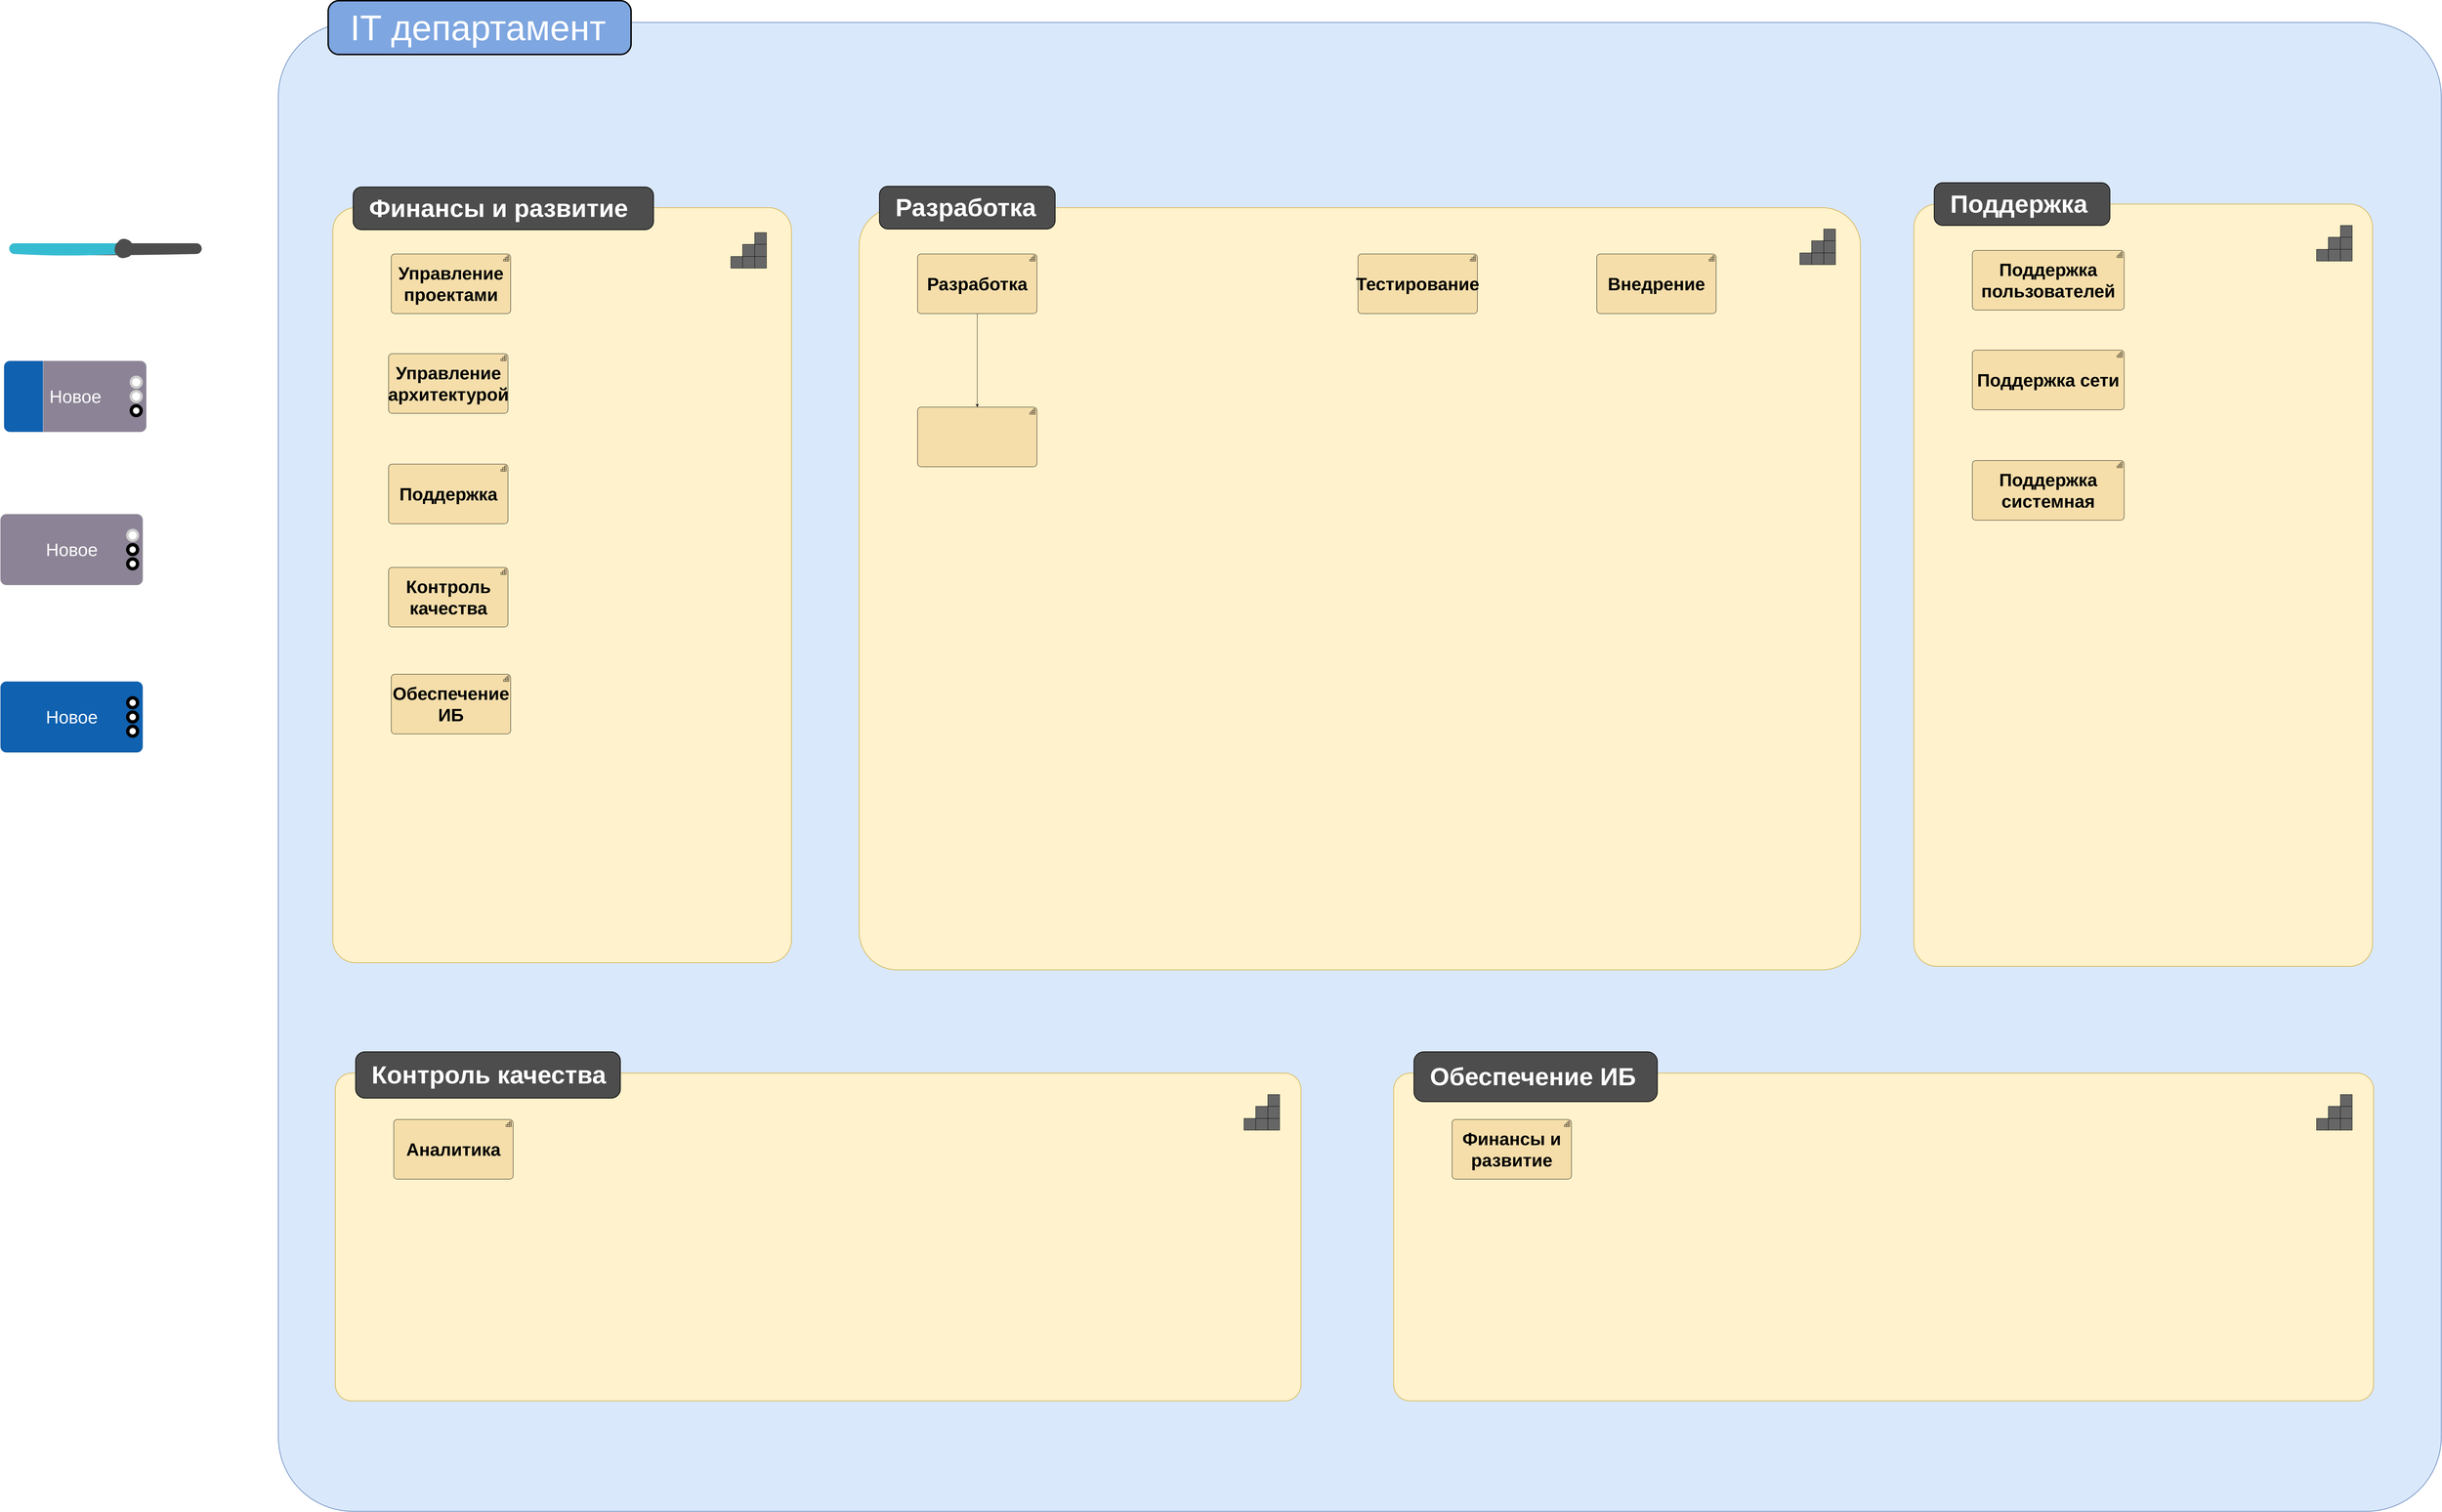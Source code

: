 <mxfile>
    <diagram id="KPkbjoFniX4YVMLm4hhz" name="Общая карта">
        <mxGraphModel dx="6794" dy="2855" grid="1" gridSize="10" guides="1" tooltips="1" connect="1" arrows="1" fold="1" page="1" pageScale="1" pageWidth="827" pageHeight="1169" math="0" shadow="0">
            <root>
                <object label="" New="" id="0">
                    <mxCell/>
                </object>
                <mxCell id="1" parent="0"/>
                <mxCell id="_nqJVA25CXtKAcP3GjvM-1" value="" style="rounded=1;whiteSpace=wrap;html=1;fillColor=#dae8fc;arcSize=5;strokeWidth=2;strokeColor=#6c8ebf;" parent="1" vertex="1">
                    <mxGeometry x="-110" y="2700" width="6070" height="4180" as="geometry"/>
                </mxCell>
                <mxCell id="_nqJVA25CXtKAcP3GjvM-2" value="&lt;font style=&quot;color: rgb(255, 255, 255); font-size: 100px;&quot;&gt;&amp;nbsp; IT департамент&lt;/font&gt;" style="shape=rect;strokeColor=default;fillColor=#7EA6E0;strokeWidth=4;dashed=0;rounded=1;arcSize=20;fontColor=#ffffff;fontSize=50;spacing=2;spacingTop=-2;align=left;autosize=1;spacingLeft=4;resizeWidth=0;resizeHeight=0;perimeter=none;html=1;whiteSpace=wrap;" parent="1" vertex="1">
                    <mxGeometry x="30" y="2639" width="850" height="151" as="geometry"/>
                </mxCell>
                <mxCell id="_nqJVA25CXtKAcP3GjvM-3" value="" style="rounded=1;whiteSpace=wrap;html=1;fillColor=#fff2cc;strokeColor=#d6b656;strokeWidth=2;arcSize=5;container=0;recursiveResize=0;" parent="1" vertex="1">
                    <mxGeometry x="43" y="3220" width="1287" height="2120" as="geometry"/>
                </mxCell>
                <mxCell id="_nqJVA25CXtKAcP3GjvM-4" value="&lt;b style=&quot;text-align: center;&quot;&gt;&lt;font style=&quot;color: rgb(255, 255, 255); font-size: 70px;&quot;&gt;&amp;nbsp; Финансы и развитие&lt;/font&gt;&lt;/b&gt;" style="shape=rect;strokeColor=default;fillColor=#4D4D4D;strokeWidth=2;dashed=0;rounded=1;arcSize=20;fontColor=#ffffff;fontSize=30;spacing=2;spacingTop=-2;align=left;autosize=1;spacingLeft=4;resizeWidth=0;resizeHeight=0;perimeter=none;html=1;whiteSpace=wrap;" parent="_nqJVA25CXtKAcP3GjvM-3" vertex="1">
                    <mxGeometry x="57" y="-58" width="843" height="120" as="geometry"/>
                </mxCell>
                <UserObject label="&lt;span style=&quot;font-size: 50px;&quot;&gt;&lt;b&gt;Управление проектами&lt;/b&gt;&lt;/span&gt;" id="_nqJVA25CXtKAcP3GjvM-5">
                    <mxCell style="html=1;outlineConnect=0;whiteSpace=wrap;fillColor=#F5DEAA;shape=mxgraph.archimate3.application;appType=capability;archiType=rounded;" parent="_nqJVA25CXtKAcP3GjvM-3" vertex="1">
                        <mxGeometry x="164" y="130" width="335" height="167.5" as="geometry"/>
                    </mxCell>
                </UserObject>
                <mxCell id="Me7C-beOo1ijLLEAisfv-1" value="" style="html=1;outlineConnect=0;whiteSpace=wrap;fillColor=#666666;shape=mxgraph.archimate3.capability;" vertex="1" parent="_nqJVA25CXtKAcP3GjvM-3">
                    <mxGeometry x="1117" y="70" width="100" height="100" as="geometry"/>
                </mxCell>
                <mxCell id="_nqJVA25CXtKAcP3GjvM-6" value="&lt;span style=&quot;font-size: 50px;&quot;&gt;&lt;b&gt;Управление архитектурой&lt;/b&gt;&lt;/span&gt;" style="html=1;outlineConnect=0;whiteSpace=wrap;fillColor=#F5DEAA;shape=mxgraph.archimate3.application;appType=capability;archiType=rounded;" parent="1" vertex="1">
                    <mxGeometry x="199.5" y="3630" width="335" height="167.5" as="geometry"/>
                </mxCell>
                <mxCell id="_nqJVA25CXtKAcP3GjvM-7" value="&lt;span style=&quot;font-size: 50px;&quot;&gt;&lt;b&gt;Поддержка&lt;/b&gt;&lt;/span&gt;" style="html=1;outlineConnect=0;whiteSpace=wrap;fillColor=#F5DEAA;shape=mxgraph.archimate3.application;appType=capability;archiType=rounded;" parent="1" vertex="1">
                    <mxGeometry x="199.5" y="3940" width="335" height="167.5" as="geometry"/>
                </mxCell>
                <mxCell id="UlkbVE2gaZ46MG-YNUkK-1" value="&lt;span style=&quot;font-size: 50px;&quot;&gt;&lt;b&gt;Контроль качества&lt;/b&gt;&lt;/span&gt;" style="html=1;outlineConnect=0;whiteSpace=wrap;fillColor=#F5DEAA;shape=mxgraph.archimate3.application;appType=capability;archiType=rounded;" parent="1" vertex="1">
                    <mxGeometry x="199.5" y="4230" width="335" height="167.5" as="geometry"/>
                </mxCell>
                <mxCell id="-oJUz6qvebBx3RSiQiv6-1" value="" style="verticalLabelPosition=bottom;shadow=0;align=center;html=1;verticalAlign=top;strokeWidth=30;shape=mxgraph.mockup.forms.horSlider;strokeColor=#4D4D4D;sliderStyle=basic;sliderPos=60.392;handleStyle=circle;fillColor2=#36BCD1;gradientColor=none;labelBorderColor=none;labelBackgroundColor=none;fillColor=#36BCD1;perimeterSpacing=0;fillOpacity=100;sketch=1;curveFitting=1;jiggle=2;noLabel=0;" parent="1" vertex="1">
                    <mxGeometry x="-850" y="3320" width="510" height="30" as="geometry"/>
                </mxCell>
                <UserObject label="&lt;span style=&quot;font-size: 50px;&quot;&gt;&lt;b&gt;Обеспечение ИБ&lt;/b&gt;&lt;/span&gt;" id="wU3xurUWq-uGDlGuvanH-1">
                    <mxCell style="html=1;outlineConnect=0;whiteSpace=wrap;fillColor=#F5DEAA;shape=mxgraph.archimate3.application;appType=capability;archiType=rounded;" parent="1" vertex="1">
                        <mxGeometry x="207" y="4530" width="335" height="167.5" as="geometry"/>
                    </mxCell>
                </UserObject>
                <mxCell id="Dwn8I2A7uKCgRnSXZh7i-7" value="" style="html=1;shadow=0;dashed=0;shape=mxgraph.bootstrap.rrect;rSize=17;strokeColor=#DFDFDF;html=1;whiteSpace=wrap;fillColor=#1061B0;fontColor=#000000;verticalAlign=top;align=center;spacing=20;fontSize=14;spacingLeft=170;" parent="1" vertex="1">
                    <mxGeometry x="-890" y="4550" width="400" height="200" as="geometry"/>
                </mxCell>
                <mxCell id="Dwn8I2A7uKCgRnSXZh7i-8" value="&lt;font style=&quot;font-size: 50px; color: rgb(255, 255, 255);&quot;&gt;Новое&lt;/font&gt;" style="text;html=1;align=center;verticalAlign=middle;resizable=0;points=[];autosize=1;strokeColor=none;fillColor=none;" parent="Dwn8I2A7uKCgRnSXZh7i-7" vertex="1">
                    <mxGeometry x="114.997" y="64.997" width="170" height="70" as="geometry"/>
                </mxCell>
                <mxCell id="Dwn8I2A7uKCgRnSXZh7i-9" value="" style="html=1;shadow=0;dashed=0;shape=mxgraph.bootstrap.radioButton2;labelPosition=right;verticalLabelPosition=middle;align=left;verticalAlign=middle;gradientColor=none;fillColor=#FFFFFF;checked=1;spacing=5;checkedFill=#000000;checkedStroke=#ffffff;sketch=0;strokeWidth=7;strokeColor=#CCCCCC;" parent="Dwn8I2A7uKCgRnSXZh7i-7" vertex="1">
                    <mxGeometry x="356.25" y="45" width="30" height="30" as="geometry"/>
                </mxCell>
                <mxCell id="Dwn8I2A7uKCgRnSXZh7i-10" value="" style="html=1;shadow=0;dashed=0;shape=mxgraph.bootstrap.radioButton2;labelPosition=right;verticalLabelPosition=middle;align=left;verticalAlign=middle;gradientColor=none;fillColor=#FFFFFF;checked=1;spacing=5;checkedFill=#000000;checkedStroke=#ffffff;sketch=0;strokeWidth=7;strokeColor=#CCCCCC;" parent="Dwn8I2A7uKCgRnSXZh7i-7" vertex="1">
                    <mxGeometry x="356.25" y="85" width="30" height="30" as="geometry"/>
                </mxCell>
                <mxCell id="Dwn8I2A7uKCgRnSXZh7i-11" value="" style="html=1;shadow=0;dashed=0;shape=mxgraph.bootstrap.radioButton2;labelPosition=right;verticalLabelPosition=middle;align=left;verticalAlign=middle;gradientColor=none;fillColor=#FFFFFF;checked=1;spacing=5;fontColor=#6C767D;checkedFill=#000000;checkedStroke=#ffffff;sketch=0;strokeWidth=7;strokeColor=#CCCCCC;" parent="Dwn8I2A7uKCgRnSXZh7i-7" vertex="1">
                    <mxGeometry x="356.25" y="125" width="30" height="30" as="geometry"/>
                </mxCell>
                <mxCell id="7Hz4GpJ9ktJQMCJzLjUi-1" value="" style="rounded=1;whiteSpace=wrap;html=1;fillColor=#fff2cc;strokeColor=#d6b656;strokeWidth=2;arcSize=5;container=0;recursiveResize=0;" vertex="1" parent="1">
                    <mxGeometry x="1520" y="3220" width="2810" height="2140" as="geometry"/>
                </mxCell>
                <mxCell id="7Hz4GpJ9ktJQMCJzLjUi-2" value="&lt;b style=&quot;text-align: center;&quot;&gt;&lt;font style=&quot;color: rgb(255, 255, 255); font-size: 70px;&quot;&gt;&amp;nbsp; Разработка&lt;/font&gt;&lt;/b&gt;" style="shape=rect;strokeColor=default;fillColor=#4D4D4D;strokeWidth=2;dashed=0;rounded=1;arcSize=20;fontColor=#ffffff;fontSize=30;spacing=2;spacingTop=-2;align=left;autosize=1;spacingLeft=4;resizeWidth=0;resizeHeight=0;perimeter=none;html=1;whiteSpace=wrap;" vertex="1" parent="7Hz4GpJ9ktJQMCJzLjUi-1">
                    <mxGeometry x="57" y="-60" width="493" height="120" as="geometry"/>
                </mxCell>
                <UserObject label="&lt;span style=&quot;font-size: 50px;&quot;&gt;&lt;b&gt;Разработка&lt;/b&gt;&lt;/span&gt;" id="7Hz4GpJ9ktJQMCJzLjUi-3">
                    <mxCell style="html=1;outlineConnect=0;whiteSpace=wrap;fillColor=#F5DEAA;shape=mxgraph.archimate3.application;appType=capability;archiType=rounded;" vertex="1" parent="7Hz4GpJ9ktJQMCJzLjUi-1">
                        <mxGeometry x="164" y="130" width="335" height="167.5" as="geometry"/>
                    </mxCell>
                </UserObject>
                <mxCell id="Me7C-beOo1ijLLEAisfv-2" value="" style="html=1;outlineConnect=0;whiteSpace=wrap;fillColor=#666666;shape=mxgraph.archimate3.capability;" vertex="1" parent="7Hz4GpJ9ktJQMCJzLjUi-1">
                    <mxGeometry x="2640" y="60" width="100" height="100" as="geometry"/>
                </mxCell>
                <UserObject label="&lt;span style=&quot;font-size: 50px;&quot;&gt;&lt;b&gt;Внедрение&lt;/b&gt;&lt;/span&gt;" id="Me7C-beOo1ijLLEAisfv-8">
                    <mxCell style="html=1;outlineConnect=0;whiteSpace=wrap;fillColor=#F5DEAA;shape=mxgraph.archimate3.application;appType=capability;archiType=rounded;" vertex="1" parent="7Hz4GpJ9ktJQMCJzLjUi-1">
                        <mxGeometry x="2070" y="130" width="335" height="167.5" as="geometry"/>
                    </mxCell>
                </UserObject>
                <UserObject label="&lt;span style=&quot;font-size: 50px;&quot;&gt;&lt;b&gt;Тестирование&lt;/b&gt;&lt;/span&gt;" id="Me7C-beOo1ijLLEAisfv-9">
                    <mxCell style="html=1;outlineConnect=0;whiteSpace=wrap;fillColor=#F5DEAA;shape=mxgraph.archimate3.application;appType=capability;archiType=rounded;" vertex="1" parent="7Hz4GpJ9ktJQMCJzLjUi-1">
                        <mxGeometry x="1400" y="130" width="335" height="167.5" as="geometry"/>
                    </mxCell>
                </UserObject>
                <UserObject label="" id="Me7C-beOo1ijLLEAisfv-10">
                    <mxCell style="html=1;outlineConnect=0;whiteSpace=wrap;fillColor=#F5DEAA;shape=mxgraph.archimate3.application;appType=capability;archiType=rounded;" vertex="1" parent="7Hz4GpJ9ktJQMCJzLjUi-1">
                        <mxGeometry x="164" y="560" width="335" height="167.5" as="geometry"/>
                    </mxCell>
                </UserObject>
                <mxCell id="Me7C-beOo1ijLLEAisfv-11" value="" style="edgeStyle=none;html=1;" edge="1" parent="7Hz4GpJ9ktJQMCJzLjUi-1" source="7Hz4GpJ9ktJQMCJzLjUi-3" target="Me7C-beOo1ijLLEAisfv-10">
                    <mxGeometry relative="1" as="geometry"/>
                </mxCell>
                <mxCell id="7Hz4GpJ9ktJQMCJzLjUi-4" value="" style="rounded=1;whiteSpace=wrap;html=1;fillColor=#fff2cc;strokeColor=#d6b656;strokeWidth=2;arcSize=5;container=0;recursiveResize=0;" vertex="1" parent="1">
                    <mxGeometry x="4480" y="3210" width="1287" height="2140" as="geometry"/>
                </mxCell>
                <mxCell id="7Hz4GpJ9ktJQMCJzLjUi-5" value="&lt;b style=&quot;text-align: center;&quot;&gt;&lt;font style=&quot;color: rgb(255, 255, 255); font-size: 70px;&quot;&gt;&amp;nbsp; Поддержка&lt;/font&gt;&lt;/b&gt;" style="shape=rect;strokeColor=default;fillColor=#4D4D4D;strokeWidth=2;dashed=0;rounded=1;arcSize=20;fontColor=#ffffff;fontSize=30;spacing=2;spacingTop=-2;align=left;autosize=1;spacingLeft=4;resizeWidth=0;resizeHeight=0;perimeter=none;html=1;whiteSpace=wrap;" vertex="1" parent="7Hz4GpJ9ktJQMCJzLjUi-4">
                    <mxGeometry x="57" y="-60" width="493" height="120" as="geometry"/>
                </mxCell>
                <UserObject label="&lt;span style=&quot;font-size: 50px;&quot;&gt;&lt;b&gt;Поддержка пользователей&lt;/b&gt;&lt;/span&gt;" id="7Hz4GpJ9ktJQMCJzLjUi-6">
                    <mxCell style="html=1;outlineConnect=0;whiteSpace=wrap;fillColor=#F5DEAA;shape=mxgraph.archimate3.application;appType=capability;archiType=rounded;" vertex="1" parent="7Hz4GpJ9ktJQMCJzLjUi-4">
                        <mxGeometry x="164" y="130" width="426" height="167.5" as="geometry"/>
                    </mxCell>
                </UserObject>
                <mxCell id="Me7C-beOo1ijLLEAisfv-3" value="" style="html=1;outlineConnect=0;whiteSpace=wrap;fillColor=#666666;shape=mxgraph.archimate3.capability;" vertex="1" parent="7Hz4GpJ9ktJQMCJzLjUi-4">
                    <mxGeometry x="1130" y="60" width="100" height="100" as="geometry"/>
                </mxCell>
                <UserObject label="&lt;span style=&quot;font-size: 50px;&quot;&gt;&lt;b&gt;Поддержка сети&lt;/b&gt;&lt;/span&gt;" id="Me7C-beOo1ijLLEAisfv-6">
                    <mxCell style="html=1;outlineConnect=0;whiteSpace=wrap;fillColor=#F5DEAA;shape=mxgraph.archimate3.application;appType=capability;archiType=rounded;" vertex="1" parent="7Hz4GpJ9ktJQMCJzLjUi-4">
                        <mxGeometry x="164" y="410" width="426" height="167.5" as="geometry"/>
                    </mxCell>
                </UserObject>
                <UserObject label="&lt;span style=&quot;font-size: 50px;&quot;&gt;&lt;b&gt;Поддержка системная&lt;/b&gt;&lt;/span&gt;" id="Me7C-beOo1ijLLEAisfv-7">
                    <mxCell style="html=1;outlineConnect=0;whiteSpace=wrap;fillColor=#F5DEAA;shape=mxgraph.archimate3.application;appType=capability;archiType=rounded;" vertex="1" parent="7Hz4GpJ9ktJQMCJzLjUi-4">
                        <mxGeometry x="164" y="720" width="426" height="167.5" as="geometry"/>
                    </mxCell>
                </UserObject>
                <mxCell id="unEQBxlBXncdHgTzV7CD-1" value="" style="html=1;shadow=0;dashed=0;shape=mxgraph.bootstrap.rrect;rSize=17;strokeColor=#DFDFDF;html=1;whiteSpace=wrap;fillColor=#8C8496;fontColor=#000000;verticalAlign=top;align=center;spacing=20;fontSize=14;spacingLeft=170;" parent="1" vertex="1">
                    <mxGeometry x="-880" y="3650" width="400" height="200" as="geometry"/>
                </mxCell>
                <mxCell id="unEQBxlBXncdHgTzV7CD-2" value="" style="html=1;shadow=0;dashed=0;shape=mxgraph.bootstrap.leftButton;rSize=17;perimeter=none;whiteSpace=wrap;fillColor=#1061B0;strokeColor=#DFDFDF;fontColor=#DEE2E6;resizeWidth=1;fontSize=18;part=0;backgroundOutline=0;noLabel=0;" parent="unEQBxlBXncdHgTzV7CD-1" vertex="1">
                    <mxGeometry width="110" height="200" relative="1" as="geometry"/>
                </mxCell>
                <mxCell id="unEQBxlBXncdHgTzV7CD-3" value="&lt;font style=&quot;font-size: 50px; color: rgb(255, 255, 255);&quot;&gt;Новое&lt;/font&gt;" style="text;html=1;align=center;verticalAlign=middle;resizable=0;points=[];autosize=1;strokeColor=none;fillColor=none;" parent="unEQBxlBXncdHgTzV7CD-1" vertex="1">
                    <mxGeometry x="114.997" y="64.997" width="170" height="70" as="geometry"/>
                </mxCell>
                <mxCell id="unEQBxlBXncdHgTzV7CD-4" value="" style="html=1;shadow=0;dashed=0;shape=mxgraph.bootstrap.radioButton2;labelPosition=right;verticalLabelPosition=middle;align=left;verticalAlign=middle;gradientColor=none;fillColor=#FFFFFF;checked=0;spacing=5;checkedFill=#000000;checkedStroke=#ffffff;sketch=0;strokeWidth=7;strokeColor=#CCCCCC;" parent="unEQBxlBXncdHgTzV7CD-1" vertex="1">
                    <mxGeometry x="356.25" y="45" width="30" height="30" as="geometry"/>
                </mxCell>
                <mxCell id="unEQBxlBXncdHgTzV7CD-5" value="" style="html=1;shadow=0;dashed=0;shape=mxgraph.bootstrap.radioButton2;labelPosition=right;verticalLabelPosition=middle;align=left;verticalAlign=middle;gradientColor=none;fillColor=#FFFFFF;checked=0;spacing=5;checkedFill=#000000;checkedStroke=#ffffff;sketch=0;strokeWidth=7;strokeColor=#CCCCCC;" parent="unEQBxlBXncdHgTzV7CD-1" vertex="1">
                    <mxGeometry x="356.25" y="85" width="30" height="30" as="geometry"/>
                </mxCell>
                <mxCell id="unEQBxlBXncdHgTzV7CD-6" value="" style="html=1;shadow=0;dashed=0;shape=mxgraph.bootstrap.radioButton2;labelPosition=right;verticalLabelPosition=middle;align=left;verticalAlign=middle;gradientColor=none;fillColor=#FFFFFF;checked=1;spacing=5;fontColor=#6C767D;checkedFill=#000000;checkedStroke=#ffffff;sketch=0;strokeWidth=7;strokeColor=#CCCCCC;" parent="unEQBxlBXncdHgTzV7CD-1" vertex="1">
                    <mxGeometry x="356.25" y="125" width="30" height="30" as="geometry"/>
                </mxCell>
                <mxCell id="JWUHKdUyGu0QRiXMcWpB-1" value="" style="rounded=1;whiteSpace=wrap;html=1;fillColor=#fff2cc;strokeColor=#d6b656;strokeWidth=2;arcSize=5;container=0;recursiveResize=0;" vertex="1" parent="1">
                    <mxGeometry x="50" y="5650" width="2710" height="920" as="geometry"/>
                </mxCell>
                <mxCell id="JWUHKdUyGu0QRiXMcWpB-2" value="&lt;b style=&quot;text-align: center;&quot;&gt;&lt;font style=&quot;color: rgb(255, 255, 255); font-size: 70px;&quot;&gt;&amp;nbsp; Контроль качества&lt;/font&gt;&lt;/b&gt;" style="shape=rect;strokeColor=default;fillColor=#4D4D4D;strokeWidth=2;dashed=0;rounded=1;arcSize=20;fontColor=#ffffff;fontSize=30;spacing=2;spacingTop=-2;align=left;autosize=1;spacingLeft=4;resizeWidth=0;resizeHeight=0;perimeter=none;html=1;whiteSpace=wrap;" vertex="1" parent="JWUHKdUyGu0QRiXMcWpB-1">
                    <mxGeometry x="57" y="-60" width="743" height="130" as="geometry"/>
                </mxCell>
                <UserObject label="&lt;span style=&quot;font-size: 50px;&quot;&gt;&lt;b&gt;Аналитика&lt;/b&gt;&lt;/span&gt;" id="JWUHKdUyGu0QRiXMcWpB-3">
                    <mxCell style="html=1;outlineConnect=0;whiteSpace=wrap;fillColor=#F5DEAA;shape=mxgraph.archimate3.application;appType=capability;archiType=rounded;" vertex="1" parent="JWUHKdUyGu0QRiXMcWpB-1">
                        <mxGeometry x="164" y="130" width="335" height="167.5" as="geometry"/>
                    </mxCell>
                </UserObject>
                <mxCell id="Me7C-beOo1ijLLEAisfv-4" value="" style="html=1;outlineConnect=0;whiteSpace=wrap;fillColor=#666666;shape=mxgraph.archimate3.capability;" vertex="1" parent="JWUHKdUyGu0QRiXMcWpB-1">
                    <mxGeometry x="2550" y="60" width="100" height="100" as="geometry"/>
                </mxCell>
                <mxCell id="JWUHKdUyGu0QRiXMcWpB-4" value="" style="rounded=1;whiteSpace=wrap;html=1;fillColor=#fff2cc;strokeColor=#d6b656;strokeWidth=2;arcSize=5;container=0;recursiveResize=0;" vertex="1" parent="1">
                    <mxGeometry x="3020" y="5650" width="2750" height="920" as="geometry"/>
                </mxCell>
                <mxCell id="JWUHKdUyGu0QRiXMcWpB-5" value="&lt;b style=&quot;text-align: center;&quot;&gt;&lt;font style=&quot;color: rgb(255, 255, 255); font-size: 70px;&quot;&gt;&amp;nbsp; Обеспечение ИБ&lt;/font&gt;&lt;/b&gt;" style="shape=rect;strokeColor=default;fillColor=#4D4D4D;strokeWidth=2;dashed=0;rounded=1;arcSize=20;fontColor=#ffffff;fontSize=30;spacing=2;spacingTop=-2;align=left;autosize=1;spacingLeft=4;resizeWidth=0;resizeHeight=0;perimeter=none;html=1;whiteSpace=wrap;" vertex="1" parent="JWUHKdUyGu0QRiXMcWpB-4">
                    <mxGeometry x="57" y="-60" width="683" height="140" as="geometry"/>
                </mxCell>
                <UserObject label="&lt;span style=&quot;font-size: 50px;&quot;&gt;&lt;b&gt;Финансы и развитие&lt;/b&gt;&lt;/span&gt;" id="JWUHKdUyGu0QRiXMcWpB-6">
                    <mxCell style="html=1;outlineConnect=0;whiteSpace=wrap;fillColor=#F5DEAA;shape=mxgraph.archimate3.application;appType=capability;archiType=rounded;" vertex="1" parent="JWUHKdUyGu0QRiXMcWpB-4">
                        <mxGeometry x="164" y="130" width="335" height="167.5" as="geometry"/>
                    </mxCell>
                </UserObject>
                <mxCell id="Me7C-beOo1ijLLEAisfv-5" value="" style="html=1;outlineConnect=0;whiteSpace=wrap;fillColor=#666666;shape=mxgraph.archimate3.capability;" vertex="1" parent="JWUHKdUyGu0QRiXMcWpB-4">
                    <mxGeometry x="2590" y="60" width="100" height="100" as="geometry"/>
                </mxCell>
                <mxCell id="Dwn8I2A7uKCgRnSXZh7i-1" value="" style="html=1;shadow=0;dashed=0;shape=mxgraph.bootstrap.rrect;rSize=17;strokeColor=#DFDFDF;html=1;whiteSpace=wrap;fillColor=#8C8496;fontColor=#000000;verticalAlign=top;align=center;spacing=20;fontSize=14;spacingLeft=170;" parent="1" vertex="1">
                    <mxGeometry x="-890" y="4080" width="400" height="200" as="geometry"/>
                </mxCell>
                <mxCell id="Dwn8I2A7uKCgRnSXZh7i-3" value="&lt;font style=&quot;font-size: 50px; color: rgb(255, 255, 255);&quot;&gt;Новое&lt;/font&gt;" style="text;html=1;align=center;verticalAlign=middle;resizable=0;points=[];autosize=1;strokeColor=none;fillColor=none;" parent="Dwn8I2A7uKCgRnSXZh7i-1" vertex="1">
                    <mxGeometry x="114.997" y="64.997" width="170" height="70" as="geometry"/>
                </mxCell>
                <mxCell id="Dwn8I2A7uKCgRnSXZh7i-4" value="" style="html=1;shadow=0;dashed=0;shape=mxgraph.bootstrap.radioButton2;labelPosition=right;verticalLabelPosition=middle;align=left;verticalAlign=middle;gradientColor=none;fillColor=#FFFFFF;checked=0;spacing=5;checkedFill=#000000;checkedStroke=#ffffff;sketch=0;strokeWidth=7;strokeColor=#CCCCCC;" parent="Dwn8I2A7uKCgRnSXZh7i-1" vertex="1">
                    <mxGeometry x="356.25" y="45" width="30" height="30" as="geometry"/>
                </mxCell>
                <mxCell id="Dwn8I2A7uKCgRnSXZh7i-5" value="" style="html=1;shadow=0;dashed=0;shape=mxgraph.bootstrap.radioButton2;labelPosition=right;verticalLabelPosition=middle;align=left;verticalAlign=middle;gradientColor=none;fillColor=#FFFFFF;checked=1;spacing=5;checkedFill=#000000;checkedStroke=#ffffff;sketch=0;strokeWidth=7;strokeColor=#CCCCCC;" parent="Dwn8I2A7uKCgRnSXZh7i-1" vertex="1">
                    <mxGeometry x="356.25" y="85" width="30" height="30" as="geometry"/>
                </mxCell>
                <mxCell id="Dwn8I2A7uKCgRnSXZh7i-6" value="" style="html=1;shadow=0;dashed=0;shape=mxgraph.bootstrap.radioButton2;labelPosition=right;verticalLabelPosition=middle;align=left;verticalAlign=middle;gradientColor=none;fillColor=#FFFFFF;checked=1;spacing=5;fontColor=#6C767D;checkedFill=#000000;checkedStroke=#ffffff;sketch=0;strokeWidth=7;strokeColor=#CCCCCC;" parent="Dwn8I2A7uKCgRnSXZh7i-1" vertex="1">
                    <mxGeometry x="356.25" y="125" width="30" height="30" as="geometry"/>
                </mxCell>
            </root>
        </mxGraphModel>
    </diagram>
    <diagram name="Покрытие сервисами" id="LBq4sw7w2ZfflTA5G8ZU">
        <mxGraphModel dx="7084" dy="1557" grid="1" gridSize="10" guides="1" tooltips="1" connect="1" arrows="1" fold="1" page="1" pageScale="1" pageWidth="827" pageHeight="1169" math="0" shadow="0">
            <root>
                <object label="" New="" id="2u0SDXx59rk51LR-6qHb-0">
                    <mxCell/>
                </object>
                <mxCell id="2u0SDXx59rk51LR-6qHb-1" parent="2u0SDXx59rk51LR-6qHb-0"/>
                <mxCell id="2u0SDXx59rk51LR-6qHb-2" value="" style="rounded=1;whiteSpace=wrap;html=1;fillColor=#EDF7D2;arcSize=3;strokeWidth=3;strokeColor=#000000;" parent="2u0SDXx59rk51LR-6qHb-1" vertex="1">
                    <mxGeometry x="-110" y="2700" width="4380" height="2800" as="geometry"/>
                </mxCell>
                <mxCell id="2u0SDXx59rk51LR-6qHb-3" value="&lt;font style=&quot;color: rgb(255, 255, 255); font-size: 100px;&quot;&gt;&amp;nbsp; Основные бизнес-компетенции&lt;/font&gt;" style="shape=rect;strokeColor=default;fillColor=#666666;strokeWidth=4;dashed=0;rounded=1;arcSize=20;fontColor=#ffffff;fontSize=50;spacing=2;spacingTop=-2;align=left;autosize=1;spacingLeft=4;resizeWidth=0;resizeHeight=0;perimeter=none;html=1;whiteSpace=wrap;" parent="2u0SDXx59rk51LR-6qHb-1" vertex="1">
                    <mxGeometry x="30" y="2639" width="1570" height="141" as="geometry"/>
                </mxCell>
                <mxCell id="2u0SDXx59rk51LR-6qHb-4" value="" style="rounded=1;whiteSpace=wrap;html=1;fillColor=#dae8fc;strokeColor=#000000;strokeWidth=2;" parent="2u0SDXx59rk51LR-6qHb-1" vertex="1">
                    <mxGeometry x="43" y="3220" width="690" height="1730" as="geometry"/>
                </mxCell>
                <mxCell id="2u0SDXx59rk51LR-6qHb-5" value="&lt;span style=&quot;font-size: 70px;&quot;&gt;&lt;font style=&quot;color: rgb(255, 255, 255);&quot;&gt;&amp;nbsp;IT&lt;/font&gt;&lt;/span&gt;" style="shape=rect;strokeColor=default;fillColor=#7EA6E0;strokeWidth=2;dashed=0;rounded=1;arcSize=20;fontColor=#ffffff;fontSize=30;spacing=2;spacingTop=-2;align=left;autosize=1;spacingLeft=4;resizeWidth=0;resizeHeight=0;perimeter=none;html=1;whiteSpace=wrap;" parent="2u0SDXx59rk51LR-6qHb-1" vertex="1">
                    <mxGeometry x="87" y="3170" width="126" height="90" as="geometry"/>
                </mxCell>
                <UserObject label="&lt;span style=&quot;font-size: 50px;&quot;&gt;&lt;b&gt;Финансы и развитие&lt;/b&gt;&lt;/span&gt;" id="2u0SDXx59rk51LR-6qHb-6">
                    <mxCell style="html=1;outlineConnect=0;whiteSpace=wrap;fillColor=#F5DEAA;shape=mxgraph.archimate3.application;appType=capability;archiType=rounded;" parent="2u0SDXx59rk51LR-6qHb-1" vertex="1">
                        <mxGeometry x="199.5" y="3350" width="335" height="167.5" as="geometry"/>
                    </mxCell>
                </UserObject>
                <mxCell id="2u0SDXx59rk51LR-6qHb-7" value="&lt;span style=&quot;font-size: 50px;&quot;&gt;&lt;b&gt;Разработка&lt;/b&gt;&lt;/span&gt;" style="html=1;outlineConnect=0;whiteSpace=wrap;fillColor=#F5DEAA;shape=mxgraph.archimate3.application;appType=capability;archiType=rounded;" parent="2u0SDXx59rk51LR-6qHb-1" vertex="1">
                    <mxGeometry x="199.5" y="3630" width="335" height="167.5" as="geometry"/>
                </mxCell>
                <mxCell id="2u0SDXx59rk51LR-6qHb-8" value="&lt;span style=&quot;font-size: 50px;&quot;&gt;&lt;b&gt;Поддержка&lt;/b&gt;&lt;/span&gt;" style="html=1;outlineConnect=0;whiteSpace=wrap;fillColor=#F5DEAA;shape=mxgraph.archimate3.application;appType=capability;archiType=rounded;" parent="2u0SDXx59rk51LR-6qHb-1" vertex="1">
                    <mxGeometry x="199.5" y="3940" width="335" height="167.5" as="geometry"/>
                </mxCell>
                <mxCell id="2u0SDXx59rk51LR-6qHb-9" value="" style="rounded=1;whiteSpace=wrap;html=1;fillColor=#dae8fc;strokeColor=#000000;strokeWidth=2;" parent="2u0SDXx59rk51LR-6qHb-1" vertex="1">
                    <mxGeometry x="893" y="3220" width="690" height="1120" as="geometry"/>
                </mxCell>
                <mxCell id="2u0SDXx59rk51LR-6qHb-10" value="&lt;font style=&quot;color: rgb(255, 255, 255); font-size: 70px;&quot;&gt;&amp;nbsp;Маркетинг&lt;/font&gt;" style="shape=rect;strokeColor=default;fillColor=#7EA6E0;strokeWidth=2;dashed=0;rounded=1;arcSize=20;fontColor=#ffffff;fontSize=30;spacing=2;spacingTop=-2;align=left;autosize=1;spacingLeft=4;resizeWidth=0;resizeHeight=0;perimeter=none;html=1;whiteSpace=wrap;" parent="2u0SDXx59rk51LR-6qHb-1" vertex="1">
                    <mxGeometry x="937" y="3170" width="396" height="90" as="geometry"/>
                </mxCell>
                <mxCell id="2u0SDXx59rk51LR-6qHb-11" value="" style="rounded=1;whiteSpace=wrap;html=1;fillColor=#dae8fc;strokeColor=#000000;strokeWidth=2;" parent="2u0SDXx59rk51LR-6qHb-1" vertex="1">
                    <mxGeometry x="1733" y="3220" width="690" height="1750" as="geometry"/>
                </mxCell>
                <mxCell id="2u0SDXx59rk51LR-6qHb-12" value="&lt;span style=&quot;font-size: 70px;&quot;&gt;&lt;font style=&quot;color: rgb(255, 255, 255);&quot;&gt;&amp;nbsp;HR&lt;/font&gt;&lt;/span&gt;" style="shape=rect;strokeColor=default;fillColor=#7EA6E0;strokeWidth=2;dashed=0;rounded=1;arcSize=20;fontColor=#ffffff;fontSize=30;spacing=2;spacingTop=-2;align=left;autosize=1;spacingLeft=4;resizeWidth=0;resizeHeight=0;perimeter=none;html=1;whiteSpace=wrap;" parent="2u0SDXx59rk51LR-6qHb-1" vertex="1">
                    <mxGeometry x="1777" y="3170" width="166" height="90" as="geometry"/>
                </mxCell>
                <mxCell id="2u0SDXx59rk51LR-6qHb-13" value="" style="rounded=1;whiteSpace=wrap;html=1;fillColor=#dae8fc;strokeColor=#000000;strokeWidth=2;" parent="2u0SDXx59rk51LR-6qHb-1" vertex="1">
                    <mxGeometry x="2573" y="3220" width="690" height="1760" as="geometry"/>
                </mxCell>
                <mxCell id="2u0SDXx59rk51LR-6qHb-14" value="&lt;span style=&quot;font-size: 70px;&quot;&gt;&amp;nbsp;&lt;font style=&quot;color: rgb(255, 255, 255);&quot;&gt;Бухглатерия&lt;/font&gt;&lt;/span&gt;" style="shape=rect;strokeColor=default;fillColor=#7EA6E0;strokeWidth=2;dashed=0;rounded=1;arcSize=20;fontColor=#ffffff;fontSize=30;spacing=2;spacingTop=-2;align=left;autosize=1;spacingLeft=4;resizeWidth=0;resizeHeight=0;perimeter=none;html=1;whiteSpace=wrap;" parent="2u0SDXx59rk51LR-6qHb-1" vertex="1">
                    <mxGeometry x="2617" y="3170" width="450" height="90" as="geometry"/>
                </mxCell>
                <mxCell id="2u0SDXx59rk51LR-6qHb-15" value="" style="rounded=1;whiteSpace=wrap;html=1;fillColor=#dae8fc;strokeColor=#000000;strokeWidth=2;" parent="2u0SDXx59rk51LR-6qHb-1" vertex="1">
                    <mxGeometry x="3403" y="3220" width="690" height="1120" as="geometry"/>
                </mxCell>
                <mxCell id="2u0SDXx59rk51LR-6qHb-16" value="&lt;span style=&quot;font-size: 70px;&quot;&gt;&lt;font style=&quot;color: rgb(255, 255, 255);&quot;&gt;&amp;nbsp;Контроль качества&lt;/font&gt;&lt;/span&gt;" style="shape=rect;strokeColor=default;fillColor=#7EA6E0;strokeWidth=2;dashed=0;rounded=1;arcSize=20;fontColor=#ffffff;fontSize=30;spacing=2;spacingTop=-2;align=left;autosize=1;spacingLeft=4;resizeWidth=0;resizeHeight=0;perimeter=none;html=1;whiteSpace=wrap;" parent="2u0SDXx59rk51LR-6qHb-1" vertex="1">
                    <mxGeometry x="3420" y="3170" width="660" height="90" as="geometry"/>
                </mxCell>
                <mxCell id="2u0SDXx59rk51LR-6qHb-17" value="&lt;span style=&quot;font-size: 50px;&quot;&gt;Фин. учет и отчетность&amp;nbsp;&lt;/span&gt;" style="html=1;outlineConnect=0;whiteSpace=wrap;fillColor=#F5DEAA;shape=mxgraph.archimate3.application;appType=capability;archiType=rounded;" parent="2u0SDXx59rk51LR-6qHb-1" vertex="1">
                    <mxGeometry x="2749" y="3320" width="335" height="167.5" as="geometry"/>
                </mxCell>
                <mxCell id="2u0SDXx59rk51LR-6qHb-18" value="&lt;span style=&quot;color: rgb(63, 63, 63); font-size: 50px;&quot;&gt;Фин. анализ&lt;/span&gt;" style="html=1;outlineConnect=0;whiteSpace=wrap;fillColor=#F5DEAA;shape=mxgraph.archimate3.application;appType=capability;archiType=rounded;" parent="2u0SDXx59rk51LR-6qHb-1" vertex="1">
                    <mxGeometry x="2749" y="3620" width="335" height="167.5" as="geometry"/>
                </mxCell>
                <mxCell id="2u0SDXx59rk51LR-6qHb-19" value="&lt;span style=&quot;font-size: 50px;&quot;&gt;Подбор сотрудников&lt;/span&gt;" style="html=1;outlineConnect=0;whiteSpace=wrap;fillColor=#F5DEAA;shape=mxgraph.archimate3.application;appType=capability;archiType=rounded;" parent="2u0SDXx59rk51LR-6qHb-1" vertex="1">
                    <mxGeometry x="1910.5" y="3350" width="335" height="167.5" as="geometry"/>
                </mxCell>
                <mxCell id="2u0SDXx59rk51LR-6qHb-20" value="&lt;span style=&quot;font-size: 50px;&quot;&gt;Управление кадрами&lt;/span&gt;" style="html=1;outlineConnect=0;whiteSpace=wrap;fillColor=#F5DEAA;shape=mxgraph.archimate3.application;appType=capability;archiType=rounded;" parent="2u0SDXx59rk51LR-6qHb-1" vertex="1">
                    <mxGeometry x="1910.5" y="3622" width="335" height="167.5" as="geometry"/>
                </mxCell>
                <mxCell id="2u0SDXx59rk51LR-6qHb-21" value="&lt;span style=&quot;font-size: 50px;&quot;&gt;Улучшение практик&lt;/span&gt;" style="html=1;outlineConnect=0;whiteSpace=wrap;fillColor=#F5DEAA;shape=mxgraph.archimate3.application;appType=capability;archiType=rounded;" parent="2u0SDXx59rk51LR-6qHb-1" vertex="1">
                    <mxGeometry x="1910.5" y="3930" width="335" height="167.5" as="geometry"/>
                </mxCell>
                <mxCell id="2u0SDXx59rk51LR-6qHb-22" value="&lt;span style=&quot;color: rgb(63, 63, 63); font-size: 50px;&quot;&gt;Налоговые отчисления&lt;/span&gt;" style="html=1;outlineConnect=0;whiteSpace=wrap;fillColor=#F5DEAA;shape=mxgraph.archimate3.application;appType=capability;archiType=rounded;" parent="2u0SDXx59rk51LR-6qHb-1" vertex="1">
                    <mxGeometry x="2749" y="3924" width="335" height="167.5" as="geometry"/>
                </mxCell>
                <mxCell id="2u0SDXx59rk51LR-6qHb-23" value="&lt;span style=&quot;color: rgb(63, 63, 63); font-size: 50px;&quot;&gt;Управление рисками&lt;/span&gt;" style="html=1;outlineConnect=0;whiteSpace=wrap;fillColor=#F5DEAA;shape=mxgraph.archimate3.application;appType=capability;archiType=rounded;" parent="2u0SDXx59rk51LR-6qHb-1" vertex="1">
                    <mxGeometry x="2749" y="4280" width="335" height="167.5" as="geometry"/>
                </mxCell>
                <mxCell id="2u0SDXx59rk51LR-6qHb-24" value="&lt;span style=&quot;color: rgb(63, 63, 63); font-size: 50px;&quot;&gt;Управление рисками&lt;/span&gt;" style="html=1;outlineConnect=0;whiteSpace=wrap;fillColor=#F5DEAA;shape=mxgraph.archimate3.application;appType=capability;archiType=rounded;" parent="2u0SDXx59rk51LR-6qHb-1" vertex="1">
                    <mxGeometry x="2749" y="4590" width="335" height="167.5" as="geometry"/>
                </mxCell>
                <mxCell id="2u0SDXx59rk51LR-6qHb-25" value="&lt;span style=&quot;font-size: 50px;&quot;&gt;Внутреннее обеспечение&lt;/span&gt;" style="html=1;outlineConnect=0;whiteSpace=wrap;fillColor=#F5DEAA;shape=mxgraph.archimate3.application;appType=capability;archiType=rounded;" parent="2u0SDXx59rk51LR-6qHb-1" vertex="1">
                    <mxGeometry x="1910.5" y="4280" width="335" height="167.5" as="geometry"/>
                </mxCell>
                <mxCell id="2u0SDXx59rk51LR-6qHb-26" value="&lt;span style=&quot;font-size: 50px;&quot;&gt;Фин. учет и отчетность&amp;nbsp;&lt;/span&gt;" style="html=1;outlineConnect=0;whiteSpace=wrap;fillColor=#F5DEAA;shape=mxgraph.archimate3.application;appType=capability;archiType=rounded;" parent="2u0SDXx59rk51LR-6qHb-1" vertex="1">
                    <mxGeometry x="3580.5" y="3320" width="335" height="167.5" as="geometry"/>
                </mxCell>
                <mxCell id="2u0SDXx59rk51LR-6qHb-27" value="&lt;span style=&quot;font-size: 50px;&quot;&gt;&lt;b&gt;Контроль качества&lt;/b&gt;&lt;/span&gt;" style="html=1;outlineConnect=0;whiteSpace=wrap;fillColor=#F5DEAA;shape=mxgraph.archimate3.application;appType=capability;archiType=rounded;" parent="2u0SDXx59rk51LR-6qHb-1" vertex="1">
                    <mxGeometry x="199.5" y="4230" width="335" height="167.5" as="geometry"/>
                </mxCell>
                <mxCell id="2u0SDXx59rk51LR-6qHb-28" value="" style="verticalLabelPosition=bottom;shadow=0;dashed=0;align=center;html=1;verticalAlign=top;strokeWidth=4;shape=mxgraph.mockup.forms.horSlider;strokeColor=#4D4D4D;sliderStyle=basic;sliderPos=67.244;handleStyle=circle;fillColor2=#36BCD1;gradientColor=none;labelBorderColor=none;labelBackgroundColor=none;fillColor=#36BCD1;perimeterSpacing=0;fillOpacity=100;" parent="2u0SDXx59rk51LR-6qHb-1" vertex="1">
                    <mxGeometry x="214.5" y="3540" width="320" height="30" as="geometry"/>
                </mxCell>
                <mxCell id="2u0SDXx59rk51LR-6qHb-29" value="" style="verticalLabelPosition=bottom;shadow=0;dashed=0;align=center;html=1;verticalAlign=top;strokeWidth=4;shape=mxgraph.mockup.forms.horSlider;strokeColor=#4D4D4D;sliderStyle=basic;sliderPos=67.244;handleStyle=circle;fillColor2=#36BCD1;gradientColor=none;labelBorderColor=none;labelBackgroundColor=none;fillColor=#36BCD1;perimeterSpacing=0;fillOpacity=100;" parent="2u0SDXx59rk51LR-6qHb-1" vertex="1">
                    <mxGeometry x="214.5" y="3830" width="320" height="30" as="geometry"/>
                </mxCell>
                <mxCell id="2u0SDXx59rk51LR-6qHb-30" value="" style="verticalLabelPosition=bottom;shadow=0;dashed=0;align=center;html=1;verticalAlign=top;strokeWidth=10;shape=mxgraph.mockup.forms.horSlider;strokeColor=#4D4D4D;sliderStyle=basic;sliderPos=67.244;handleStyle=circle;fillColor2=#36BCD1;gradientColor=none;labelBorderColor=none;labelBackgroundColor=none;fillColor=#36BCD1;perimeterSpacing=0;fillOpacity=100;" parent="2u0SDXx59rk51LR-6qHb-1" vertex="1">
                    <mxGeometry x="207" y="4130" width="320" height="30" as="geometry"/>
                </mxCell>
                <mxCell id="2u0SDXx59rk51LR-6qHb-31" value="" style="verticalLabelPosition=bottom;shadow=0;dashed=0;align=center;html=1;verticalAlign=top;strokeWidth=4;shape=mxgraph.mockup.forms.horSlider;strokeColor=#4D4D4D;sliderStyle=basic;sliderPos=67.244;handleStyle=circle;fillColor2=#36BCD1;gradientColor=none;labelBorderColor=none;labelBackgroundColor=none;fillColor=#36BCD1;perimeterSpacing=0;fillOpacity=100;" parent="2u0SDXx59rk51LR-6qHb-1" vertex="1">
                    <mxGeometry x="207" y="4417.5" width="320" height="30" as="geometry"/>
                </mxCell>
                <mxCell id="2u0SDXx59rk51LR-6qHb-32" value="" style="verticalLabelPosition=bottom;shadow=0;align=center;html=1;verticalAlign=top;strokeWidth=30;shape=mxgraph.mockup.forms.horSlider;strokeColor=#4D4D4D;sliderStyle=basic;sliderPos=74.771;handleStyle=circle;fillColor2=#36BCD1;gradientColor=none;labelBorderColor=none;labelBackgroundColor=none;fillColor=#36BCD1;perimeterSpacing=0;fillOpacity=100;sketch=1;curveFitting=1;jiggle=2;" parent="2u0SDXx59rk51LR-6qHb-1" vertex="1">
                    <mxGeometry x="133" y="5060" width="510" height="30" as="geometry"/>
                </mxCell>
                <mxCell id="2u0SDXx59rk51LR-6qHb-33" value="" style="verticalLabelPosition=bottom;shadow=0;dashed=0;align=center;html=1;verticalAlign=top;strokeWidth=8;shape=mxgraph.mockup.forms.horSlider;strokeColor=#4D4D4D;sliderStyle=basic;sliderPos=68.235;handleStyle=circle;fillColor2=#36BCD1;gradientColor=none;labelBorderColor=none;labelBackgroundColor=none;fillColor=#36BCD1;perimeterSpacing=0;fillOpacity=100;" parent="2u0SDXx59rk51LR-6qHb-1" vertex="1">
                    <mxGeometry x="1010" y="4410" width="510" height="30" as="geometry"/>
                </mxCell>
                <mxCell id="2u0SDXx59rk51LR-6qHb-34" value="" style="verticalLabelPosition=bottom;shadow=0;dashed=0;align=center;html=1;verticalAlign=top;strokeWidth=8;shape=mxgraph.mockup.forms.horSlider;strokeColor=#4D4D4D;sliderStyle=basic;sliderPos=29.51;handleStyle=circle;fillColor2=#36BCD1;gradientColor=none;labelBorderColor=none;labelBackgroundColor=none;fillColor=#36BCD1;perimeterSpacing=0;fillOpacity=100;" parent="2u0SDXx59rk51LR-6qHb-1" vertex="1">
                    <mxGeometry x="1825" y="5040" width="510" height="30" as="geometry"/>
                </mxCell>
                <mxCell id="2u0SDXx59rk51LR-6qHb-35" value="" style="verticalLabelPosition=bottom;shadow=0;dashed=0;align=center;html=1;verticalAlign=top;strokeWidth=8;shape=mxgraph.mockup.forms.horSlider;strokeColor=#4D4D4D;sliderStyle=basic;sliderPos=64.216;handleStyle=circle;fillColor2=#36BCD1;gradientColor=none;labelBorderColor=none;labelBackgroundColor=none;fillColor=#36BCD1;perimeterSpacing=0;fillOpacity=100;" parent="2u0SDXx59rk51LR-6qHb-1" vertex="1">
                    <mxGeometry x="2663" y="5040" width="510" height="30" as="geometry"/>
                </mxCell>
                <mxCell id="2u0SDXx59rk51LR-6qHb-36" value="" style="verticalLabelPosition=bottom;shadow=0;dashed=0;align=center;html=1;verticalAlign=top;strokeWidth=8;shape=mxgraph.mockup.forms.horSlider;strokeColor=#4D4D4D;sliderStyle=basic;sliderPos=55.817;handleStyle=circle;fillColor2=#36BCD1;gradientColor=none;labelBorderColor=none;labelBackgroundColor=none;fillColor=#36BCD1;perimeterSpacing=0;fillOpacity=100;" parent="2u0SDXx59rk51LR-6qHb-1" vertex="1">
                    <mxGeometry x="3495" y="4397.5" width="510" height="30" as="geometry"/>
                </mxCell>
                <mxCell id="2u0SDXx59rk51LR-6qHb-37" value="&lt;span style=&quot;font-size: 50px;&quot;&gt;Обучение и развитие&lt;/span&gt;" style="html=1;outlineConnect=0;whiteSpace=wrap;fillColor=#F5DEAA;shape=mxgraph.archimate3.application;appType=capability;archiType=rounded;" parent="2u0SDXx59rk51LR-6qHb-1" vertex="1">
                    <mxGeometry x="1912.5" y="4580" width="335" height="167.5" as="geometry"/>
                </mxCell>
                <UserObject label="&lt;span style=&quot;font-size: 50px;&quot;&gt;&lt;b&gt;Обеспечение ИБ&lt;/b&gt;&lt;/span&gt;" id="2u0SDXx59rk51LR-6qHb-38">
                    <mxCell style="html=1;outlineConnect=0;whiteSpace=wrap;fillColor=#F5DEAA;shape=mxgraph.archimate3.application;appType=capability;archiType=rounded;" parent="2u0SDXx59rk51LR-6qHb-1" vertex="1">
                        <mxGeometry x="207" y="4530" width="335" height="167.5" as="geometry"/>
                    </mxCell>
                </UserObject>
                <mxCell id="2u0SDXx59rk51LR-6qHb-39" value="" style="verticalLabelPosition=bottom;shadow=0;dashed=0;align=center;html=1;verticalAlign=top;strokeWidth=4;shape=mxgraph.mockup.forms.horSlider;strokeColor=#4D4D4D;sliderStyle=basic;sliderPos=67.244;handleStyle=circle;fillColor2=#36BCD1;gradientColor=none;labelBorderColor=none;labelBackgroundColor=none;fillColor=#36BCD1;perimeterSpacing=0;fillOpacity=100;" parent="2u0SDXx59rk51LR-6qHb-1" vertex="1">
                    <mxGeometry x="222" y="4720" width="320" height="30" as="geometry"/>
                </mxCell>
                <mxCell id="2u0SDXx59rk51LR-6qHb-40" value="" style="html=1;shadow=0;dashed=0;shape=mxgraph.bootstrap.rrect;rSize=17;strokeColor=#DFDFDF;html=1;whiteSpace=wrap;fillColor=#8C8496;fontColor=#000000;verticalAlign=top;align=center;spacing=20;fontSize=14;spacingLeft=170;" parent="2u0SDXx59rk51LR-6qHb-1" vertex="1">
                    <mxGeometry x="-890" y="4045" width="400" height="200" as="geometry"/>
                </mxCell>
                <mxCell id="2u0SDXx59rk51LR-6qHb-41" value="" style="html=1;shadow=0;dashed=0;shape=mxgraph.bootstrap.leftButton;rSize=17;perimeter=none;whiteSpace=wrap;fillColor=#1061B0;strokeColor=#DFDFDF;fontColor=#DEE2E6;resizeWidth=1;fontSize=18;part=0;backgroundOutline=0;noLabel=0;" parent="2u0SDXx59rk51LR-6qHb-40" vertex="1">
                    <mxGeometry width="110" height="200" relative="1" as="geometry"/>
                </mxCell>
                <mxCell id="2u0SDXx59rk51LR-6qHb-42" value="&lt;font style=&quot;font-size: 50px; color: rgb(255, 255, 255);&quot;&gt;Новое&lt;/font&gt;" style="text;html=1;align=center;verticalAlign=middle;resizable=0;points=[];autosize=1;strokeColor=none;fillColor=none;" parent="2u0SDXx59rk51LR-6qHb-40" vertex="1">
                    <mxGeometry x="114.997" y="64.997" width="170" height="70" as="geometry"/>
                </mxCell>
                <mxCell id="2u0SDXx59rk51LR-6qHb-43" value="" style="html=1;shadow=0;dashed=0;shape=mxgraph.bootstrap.radioButton2;labelPosition=right;verticalLabelPosition=middle;align=left;verticalAlign=middle;gradientColor=none;fillColor=#FFFFFF;checked=0;spacing=5;checkedFill=#000000;checkedStroke=#ffffff;sketch=0;strokeWidth=7;strokeColor=#CCCCCC;" parent="2u0SDXx59rk51LR-6qHb-40" vertex="1">
                    <mxGeometry x="356.25" y="45" width="30" height="30" as="geometry"/>
                </mxCell>
                <mxCell id="2u0SDXx59rk51LR-6qHb-44" value="" style="html=1;shadow=0;dashed=0;shape=mxgraph.bootstrap.radioButton2;labelPosition=right;verticalLabelPosition=middle;align=left;verticalAlign=middle;gradientColor=none;fillColor=#FFFFFF;checked=0;spacing=5;checkedFill=#000000;checkedStroke=#ffffff;sketch=0;strokeWidth=7;strokeColor=#CCCCCC;" parent="2u0SDXx59rk51LR-6qHb-40" vertex="1">
                    <mxGeometry x="356.25" y="85" width="30" height="30" as="geometry"/>
                </mxCell>
                <mxCell id="2u0SDXx59rk51LR-6qHb-45" value="" style="html=1;shadow=0;dashed=0;shape=mxgraph.bootstrap.radioButton2;labelPosition=right;verticalLabelPosition=middle;align=left;verticalAlign=middle;gradientColor=none;fillColor=#FFFFFF;checked=1;spacing=5;fontColor=#6C767D;checkedFill=#000000;checkedStroke=#ffffff;sketch=0;strokeWidth=7;strokeColor=#CCCCCC;" parent="2u0SDXx59rk51LR-6qHb-40" vertex="1">
                    <mxGeometry x="356.25" y="125" width="30" height="30" as="geometry"/>
                </mxCell>
                <mxCell id="2u0SDXx59rk51LR-6qHb-46" value="" style="html=1;shadow=0;dashed=0;shape=mxgraph.bootstrap.rrect;rSize=17;strokeColor=#DFDFDF;html=1;whiteSpace=wrap;fillColor=#8C8496;fontColor=#000000;verticalAlign=top;align=center;spacing=20;fontSize=14;spacingLeft=170;" parent="2u0SDXx59rk51LR-6qHb-1" vertex="1">
                    <mxGeometry x="-890" y="4290" width="400" height="200" as="geometry"/>
                </mxCell>
                <mxCell id="2u0SDXx59rk51LR-6qHb-47" value="&lt;font style=&quot;font-size: 50px; color: rgb(255, 255, 255);&quot;&gt;Новое&lt;/font&gt;" style="text;html=1;align=center;verticalAlign=middle;resizable=0;points=[];autosize=1;strokeColor=none;fillColor=none;" parent="2u0SDXx59rk51LR-6qHb-46" vertex="1">
                    <mxGeometry x="114.997" y="64.997" width="170" height="70" as="geometry"/>
                </mxCell>
                <mxCell id="2u0SDXx59rk51LR-6qHb-48" value="" style="html=1;shadow=0;dashed=0;shape=mxgraph.bootstrap.radioButton2;labelPosition=right;verticalLabelPosition=middle;align=left;verticalAlign=middle;gradientColor=none;fillColor=#FFFFFF;checked=0;spacing=5;checkedFill=#000000;checkedStroke=#ffffff;sketch=0;strokeWidth=7;strokeColor=#CCCCCC;" parent="2u0SDXx59rk51LR-6qHb-46" vertex="1">
                    <mxGeometry x="356.25" y="45" width="30" height="30" as="geometry"/>
                </mxCell>
                <mxCell id="2u0SDXx59rk51LR-6qHb-49" value="" style="html=1;shadow=0;dashed=0;shape=mxgraph.bootstrap.radioButton2;labelPosition=right;verticalLabelPosition=middle;align=left;verticalAlign=middle;gradientColor=none;fillColor=#FFFFFF;checked=1;spacing=5;checkedFill=#000000;checkedStroke=#ffffff;sketch=0;strokeWidth=7;strokeColor=#CCCCCC;" parent="2u0SDXx59rk51LR-6qHb-46" vertex="1">
                    <mxGeometry x="356.25" y="85" width="30" height="30" as="geometry"/>
                </mxCell>
                <mxCell id="2u0SDXx59rk51LR-6qHb-50" value="" style="html=1;shadow=0;dashed=0;shape=mxgraph.bootstrap.radioButton2;labelPosition=right;verticalLabelPosition=middle;align=left;verticalAlign=middle;gradientColor=none;fillColor=#FFFFFF;checked=1;spacing=5;fontColor=#6C767D;checkedFill=#000000;checkedStroke=#ffffff;sketch=0;strokeWidth=7;strokeColor=#CCCCCC;" parent="2u0SDXx59rk51LR-6qHb-46" vertex="1">
                    <mxGeometry x="356.25" y="125" width="30" height="30" as="geometry"/>
                </mxCell>
                <mxCell id="2u0SDXx59rk51LR-6qHb-51" value="" style="html=1;shadow=0;dashed=0;shape=mxgraph.bootstrap.rrect;rSize=17;strokeColor=#DFDFDF;html=1;whiteSpace=wrap;fillColor=#1061B0;fontColor=#000000;verticalAlign=top;align=center;spacing=20;fontSize=14;spacingLeft=170;" parent="2u0SDXx59rk51LR-6qHb-1" vertex="1">
                    <mxGeometry x="-890" y="4550" width="400" height="200" as="geometry"/>
                </mxCell>
                <mxCell id="2u0SDXx59rk51LR-6qHb-52" value="&lt;font style=&quot;font-size: 50px; color: rgb(255, 255, 255);&quot;&gt;Новое&lt;/font&gt;" style="text;html=1;align=center;verticalAlign=middle;resizable=0;points=[];autosize=1;strokeColor=none;fillColor=none;" parent="2u0SDXx59rk51LR-6qHb-51" vertex="1">
                    <mxGeometry x="114.997" y="64.997" width="170" height="70" as="geometry"/>
                </mxCell>
                <mxCell id="2u0SDXx59rk51LR-6qHb-53" value="" style="html=1;shadow=0;dashed=0;shape=mxgraph.bootstrap.radioButton2;labelPosition=right;verticalLabelPosition=middle;align=left;verticalAlign=middle;gradientColor=none;fillColor=#FFFFFF;checked=1;spacing=5;checkedFill=#000000;checkedStroke=#ffffff;sketch=0;strokeWidth=7;strokeColor=#CCCCCC;" parent="2u0SDXx59rk51LR-6qHb-51" vertex="1">
                    <mxGeometry x="356.25" y="45" width="30" height="30" as="geometry"/>
                </mxCell>
                <mxCell id="2u0SDXx59rk51LR-6qHb-54" value="" style="html=1;shadow=0;dashed=0;shape=mxgraph.bootstrap.radioButton2;labelPosition=right;verticalLabelPosition=middle;align=left;verticalAlign=middle;gradientColor=none;fillColor=#FFFFFF;checked=1;spacing=5;checkedFill=#000000;checkedStroke=#ffffff;sketch=0;strokeWidth=7;strokeColor=#CCCCCC;" parent="2u0SDXx59rk51LR-6qHb-51" vertex="1">
                    <mxGeometry x="356.25" y="85" width="30" height="30" as="geometry"/>
                </mxCell>
                <mxCell id="2u0SDXx59rk51LR-6qHb-55" value="" style="html=1;shadow=0;dashed=0;shape=mxgraph.bootstrap.radioButton2;labelPosition=right;verticalLabelPosition=middle;align=left;verticalAlign=middle;gradientColor=none;fillColor=#FFFFFF;checked=1;spacing=5;fontColor=#6C767D;checkedFill=#000000;checkedStroke=#ffffff;sketch=0;strokeWidth=7;strokeColor=#CCCCCC;" parent="2u0SDXx59rk51LR-6qHb-51" vertex="1">
                    <mxGeometry x="356.25" y="125" width="30" height="30" as="geometry"/>
                </mxCell>
            </root>
        </mxGraphModel>
    </diagram>
    <diagram name="Управляющие" id="zlUslKcowD9_geuOn4l3">
        <mxGraphModel dx="2740" dy="-1559" grid="1" gridSize="10" guides="1" tooltips="1" connect="1" arrows="1" fold="1" page="1" pageScale="1" pageWidth="827" pageHeight="1169" math="0" shadow="0">
            <root>
                <object label="" New="" id="wp2hwnPlKysDd1k0PrAt-0">
                    <mxCell/>
                </object>
                <mxCell id="wp2hwnPlKysDd1k0PrAt-1" parent="wp2hwnPlKysDd1k0PrAt-0"/>
                <mxCell id="wp2hwnPlKysDd1k0PrAt-2" value="" style="rounded=1;whiteSpace=wrap;html=1;fillColor=#EDF7D2;arcSize=2;strokeWidth=5;strokeColor=#000000;" parent="wp2hwnPlKysDd1k0PrAt-1" vertex="1">
                    <mxGeometry x="-110" y="2700" width="4380" height="2800" as="geometry"/>
                </mxCell>
                <mxCell id="wp2hwnPlKysDd1k0PrAt-3" value="&lt;font style=&quot;color: rgb(255, 255, 255); font-size: 100px;&quot;&gt;&amp;nbsp; Управляющие бизнес-компетенции&lt;/font&gt;" style="shape=rect;strokeColor=default;fillColor=#666666;strokeWidth=4;dashed=0;rounded=1;arcSize=20;fontColor=#ffffff;fontSize=50;spacing=2;spacingTop=-2;align=left;autosize=1;spacingLeft=4;resizeWidth=0;resizeHeight=0;perimeter=none;html=1;whiteSpace=wrap;" parent="wp2hwnPlKysDd1k0PrAt-1" vertex="1">
                    <mxGeometry x="30" y="2620" width="1760" height="155" as="geometry"/>
                </mxCell>
                <mxCell id="wp2hwnPlKysDd1k0PrAt-4" value="" style="rounded=1;whiteSpace=wrap;html=1;fillColor=#dae8fc;strokeColor=#000000;strokeWidth=2;" parent="wp2hwnPlKysDd1k0PrAt-1" vertex="1">
                    <mxGeometry x="43" y="3220" width="690" height="1730" as="geometry"/>
                </mxCell>
                <mxCell id="wp2hwnPlKysDd1k0PrAt-5" value="&lt;span style=&quot;font-size: 70px;&quot;&gt;&lt;font style=&quot;color: rgb(255, 255, 255);&quot;&gt;&amp;nbsp;IT&lt;/font&gt;&lt;/span&gt;" style="shape=rect;strokeColor=default;fillColor=#7EA6E0;strokeWidth=2;dashed=0;rounded=1;arcSize=20;fontColor=#ffffff;fontSize=30;spacing=2;spacingTop=-2;align=left;autosize=1;spacingLeft=4;resizeWidth=0;resizeHeight=0;perimeter=none;html=1;whiteSpace=wrap;" parent="wp2hwnPlKysDd1k0PrAt-1" vertex="1">
                    <mxGeometry x="87" y="3170" width="126" height="90" as="geometry"/>
                </mxCell>
                <UserObject label="&lt;span style=&quot;font-size: 50px;&quot;&gt;&lt;b&gt;Финансы и развитие&lt;/b&gt;&lt;/span&gt;" id="wp2hwnPlKysDd1k0PrAt-6">
                    <mxCell style="html=1;outlineConnect=0;whiteSpace=wrap;fillColor=#F5DEAA;shape=mxgraph.archimate3.application;appType=capability;archiType=rounded;" parent="wp2hwnPlKysDd1k0PrAt-1" vertex="1">
                        <mxGeometry x="199.5" y="3350" width="335" height="167.5" as="geometry"/>
                    </mxCell>
                </UserObject>
                <mxCell id="wp2hwnPlKysDd1k0PrAt-7" value="&lt;span style=&quot;font-size: 50px;&quot;&gt;&lt;b&gt;Разработка&lt;/b&gt;&lt;/span&gt;" style="html=1;outlineConnect=0;whiteSpace=wrap;fillColor=#F5DEAA;shape=mxgraph.archimate3.application;appType=capability;archiType=rounded;" parent="wp2hwnPlKysDd1k0PrAt-1" vertex="1">
                    <mxGeometry x="199.5" y="3630" width="335" height="167.5" as="geometry"/>
                </mxCell>
                <mxCell id="wp2hwnPlKysDd1k0PrAt-8" value="&lt;span style=&quot;font-size: 50px;&quot;&gt;&lt;b&gt;Поддержка&lt;/b&gt;&lt;/span&gt;" style="html=1;outlineConnect=0;whiteSpace=wrap;fillColor=#F5DEAA;shape=mxgraph.archimate3.application;appType=capability;archiType=rounded;" parent="wp2hwnPlKysDd1k0PrAt-1" vertex="1">
                    <mxGeometry x="199.5" y="3940" width="335" height="167.5" as="geometry"/>
                </mxCell>
                <mxCell id="wp2hwnPlKysDd1k0PrAt-9" value="" style="rounded=1;whiteSpace=wrap;html=1;fillColor=#dae8fc;strokeColor=#000000;strokeWidth=2;" parent="wp2hwnPlKysDd1k0PrAt-1" vertex="1">
                    <mxGeometry x="893" y="3220" width="690" height="1120" as="geometry"/>
                </mxCell>
                <mxCell id="wp2hwnPlKysDd1k0PrAt-10" value="&lt;font style=&quot;color: rgb(255, 255, 255); font-size: 70px;&quot;&gt;&amp;nbsp;Маркетинг&lt;/font&gt;" style="shape=rect;strokeColor=default;fillColor=#7EA6E0;strokeWidth=2;dashed=0;rounded=1;arcSize=20;fontColor=#ffffff;fontSize=30;spacing=2;spacingTop=-2;align=left;autosize=1;spacingLeft=4;resizeWidth=0;resizeHeight=0;perimeter=none;html=1;whiteSpace=wrap;" parent="wp2hwnPlKysDd1k0PrAt-1" vertex="1">
                    <mxGeometry x="937" y="3170" width="396" height="90" as="geometry"/>
                </mxCell>
                <mxCell id="wp2hwnPlKysDd1k0PrAt-11" value="" style="rounded=1;whiteSpace=wrap;html=1;fillColor=#dae8fc;strokeColor=#000000;strokeWidth=2;" parent="wp2hwnPlKysDd1k0PrAt-1" vertex="1">
                    <mxGeometry x="1733" y="3220" width="690" height="1750" as="geometry"/>
                </mxCell>
                <mxCell id="wp2hwnPlKysDd1k0PrAt-12" value="&lt;span style=&quot;font-size: 70px;&quot;&gt;&lt;font style=&quot;color: rgb(255, 255, 255);&quot;&gt;&amp;nbsp;HR&lt;/font&gt;&lt;/span&gt;" style="shape=rect;strokeColor=default;fillColor=#7EA6E0;strokeWidth=2;dashed=0;rounded=1;arcSize=20;fontColor=#ffffff;fontSize=30;spacing=2;spacingTop=-2;align=left;autosize=1;spacingLeft=4;resizeWidth=0;resizeHeight=0;perimeter=none;html=1;whiteSpace=wrap;" parent="wp2hwnPlKysDd1k0PrAt-1" vertex="1">
                    <mxGeometry x="1777" y="3170" width="166" height="90" as="geometry"/>
                </mxCell>
                <mxCell id="wp2hwnPlKysDd1k0PrAt-13" value="" style="rounded=1;whiteSpace=wrap;html=1;fillColor=#dae8fc;strokeColor=#000000;strokeWidth=2;" parent="wp2hwnPlKysDd1k0PrAt-1" vertex="1">
                    <mxGeometry x="2573" y="3220" width="690" height="1760" as="geometry"/>
                </mxCell>
                <mxCell id="wp2hwnPlKysDd1k0PrAt-14" value="&lt;span style=&quot;font-size: 70px;&quot;&gt;&amp;nbsp;&lt;font style=&quot;color: rgb(255, 255, 255);&quot;&gt;Бухглатерия&lt;/font&gt;&lt;/span&gt;" style="shape=rect;strokeColor=default;fillColor=#7EA6E0;strokeWidth=2;dashed=0;rounded=1;arcSize=20;fontColor=#ffffff;fontSize=30;spacing=2;spacingTop=-2;align=left;autosize=1;spacingLeft=4;resizeWidth=0;resizeHeight=0;perimeter=none;html=1;whiteSpace=wrap;" parent="wp2hwnPlKysDd1k0PrAt-1" vertex="1">
                    <mxGeometry x="2617" y="3170" width="450" height="90" as="geometry"/>
                </mxCell>
                <mxCell id="wp2hwnPlKysDd1k0PrAt-15" value="" style="rounded=1;whiteSpace=wrap;html=1;fillColor=#dae8fc;strokeColor=#000000;strokeWidth=2;" parent="wp2hwnPlKysDd1k0PrAt-1" vertex="1">
                    <mxGeometry x="3403" y="3220" width="690" height="1120" as="geometry"/>
                </mxCell>
                <mxCell id="wp2hwnPlKysDd1k0PrAt-16" value="&lt;span style=&quot;font-size: 70px;&quot;&gt;&lt;font style=&quot;color: rgb(255, 255, 255);&quot;&gt;&amp;nbsp;Контроль качества&lt;/font&gt;&lt;/span&gt;" style="shape=rect;strokeColor=default;fillColor=#7EA6E0;strokeWidth=2;dashed=0;rounded=1;arcSize=20;fontColor=#ffffff;fontSize=30;spacing=2;spacingTop=-2;align=left;autosize=1;spacingLeft=4;resizeWidth=0;resizeHeight=0;perimeter=none;html=1;whiteSpace=wrap;" parent="wp2hwnPlKysDd1k0PrAt-1" vertex="1">
                    <mxGeometry x="3420" y="3170" width="660" height="90" as="geometry"/>
                </mxCell>
                <mxCell id="wp2hwnPlKysDd1k0PrAt-17" value="&lt;span style=&quot;font-size: 50px;&quot;&gt;Фин. учет и отчетность&amp;nbsp;&lt;/span&gt;" style="html=1;outlineConnect=0;whiteSpace=wrap;fillColor=#F5DEAA;shape=mxgraph.archimate3.application;appType=capability;archiType=rounded;" parent="wp2hwnPlKysDd1k0PrAt-1" vertex="1">
                    <mxGeometry x="2749" y="3320" width="335" height="167.5" as="geometry"/>
                </mxCell>
                <mxCell id="wp2hwnPlKysDd1k0PrAt-18" value="&lt;span style=&quot;color: rgb(63, 63, 63); font-size: 50px;&quot;&gt;Фин. анализ&lt;/span&gt;" style="html=1;outlineConnect=0;whiteSpace=wrap;fillColor=#F5DEAA;shape=mxgraph.archimate3.application;appType=capability;archiType=rounded;" parent="wp2hwnPlKysDd1k0PrAt-1" vertex="1">
                    <mxGeometry x="2749" y="3620" width="335" height="167.5" as="geometry"/>
                </mxCell>
                <mxCell id="wp2hwnPlKysDd1k0PrAt-19" value="&lt;span style=&quot;font-size: 50px;&quot;&gt;Подбор сотрудников&lt;/span&gt;" style="html=1;outlineConnect=0;whiteSpace=wrap;fillColor=#F5DEAA;shape=mxgraph.archimate3.application;appType=capability;archiType=rounded;" parent="wp2hwnPlKysDd1k0PrAt-1" vertex="1">
                    <mxGeometry x="1910.5" y="3350" width="335" height="167.5" as="geometry"/>
                </mxCell>
                <mxCell id="wp2hwnPlKysDd1k0PrAt-20" value="&lt;span style=&quot;font-size: 50px;&quot;&gt;Управление кадрами&lt;/span&gt;" style="html=1;outlineConnect=0;whiteSpace=wrap;fillColor=#F5DEAA;shape=mxgraph.archimate3.application;appType=capability;archiType=rounded;" parent="wp2hwnPlKysDd1k0PrAt-1" vertex="1">
                    <mxGeometry x="1910.5" y="3622" width="335" height="167.5" as="geometry"/>
                </mxCell>
                <mxCell id="wp2hwnPlKysDd1k0PrAt-21" value="&lt;span style=&quot;font-size: 50px;&quot;&gt;Улучшение практик&lt;/span&gt;" style="html=1;outlineConnect=0;whiteSpace=wrap;fillColor=#F5DEAA;shape=mxgraph.archimate3.application;appType=capability;archiType=rounded;" parent="wp2hwnPlKysDd1k0PrAt-1" vertex="1">
                    <mxGeometry x="1910.5" y="3930" width="335" height="167.5" as="geometry"/>
                </mxCell>
                <mxCell id="wp2hwnPlKysDd1k0PrAt-22" value="&lt;span style=&quot;color: rgb(63, 63, 63); font-size: 50px;&quot;&gt;Налоговые отчисления&lt;/span&gt;" style="html=1;outlineConnect=0;whiteSpace=wrap;fillColor=#F5DEAA;shape=mxgraph.archimate3.application;appType=capability;archiType=rounded;" parent="wp2hwnPlKysDd1k0PrAt-1" vertex="1">
                    <mxGeometry x="2749" y="3924" width="335" height="167.5" as="geometry"/>
                </mxCell>
                <mxCell id="wp2hwnPlKysDd1k0PrAt-23" value="&lt;span style=&quot;color: rgb(63, 63, 63); font-size: 50px;&quot;&gt;Управление рисками&lt;/span&gt;" style="html=1;outlineConnect=0;whiteSpace=wrap;fillColor=#F5DEAA;shape=mxgraph.archimate3.application;appType=capability;archiType=rounded;" parent="wp2hwnPlKysDd1k0PrAt-1" vertex="1">
                    <mxGeometry x="2749" y="4280" width="335" height="167.5" as="geometry"/>
                </mxCell>
                <mxCell id="wp2hwnPlKysDd1k0PrAt-24" value="&lt;span style=&quot;color: rgb(63, 63, 63); font-size: 50px;&quot;&gt;Управление рисками&lt;/span&gt;" style="html=1;outlineConnect=0;whiteSpace=wrap;fillColor=#F5DEAA;shape=mxgraph.archimate3.application;appType=capability;archiType=rounded;" parent="wp2hwnPlKysDd1k0PrAt-1" vertex="1">
                    <mxGeometry x="2749" y="4590" width="335" height="167.5" as="geometry"/>
                </mxCell>
                <mxCell id="wp2hwnPlKysDd1k0PrAt-25" value="&lt;span style=&quot;font-size: 50px;&quot;&gt;Внутреннее обеспечение&lt;/span&gt;" style="html=1;outlineConnect=0;whiteSpace=wrap;fillColor=#F5DEAA;shape=mxgraph.archimate3.application;appType=capability;archiType=rounded;" parent="wp2hwnPlKysDd1k0PrAt-1" vertex="1">
                    <mxGeometry x="1910.5" y="4280" width="335" height="167.5" as="geometry"/>
                </mxCell>
                <mxCell id="wp2hwnPlKysDd1k0PrAt-26" value="&lt;span style=&quot;font-size: 50px;&quot;&gt;Фин. учет и отчетность&amp;nbsp;&lt;/span&gt;" style="html=1;outlineConnect=0;whiteSpace=wrap;fillColor=#F5DEAA;shape=mxgraph.archimate3.application;appType=capability;archiType=rounded;" parent="wp2hwnPlKysDd1k0PrAt-1" vertex="1">
                    <mxGeometry x="3580.5" y="3320" width="335" height="167.5" as="geometry"/>
                </mxCell>
                <mxCell id="wp2hwnPlKysDd1k0PrAt-27" value="&lt;span style=&quot;font-size: 50px;&quot;&gt;&lt;b&gt;Контроль качества&lt;/b&gt;&lt;/span&gt;" style="html=1;outlineConnect=0;whiteSpace=wrap;fillColor=#F5DEAA;shape=mxgraph.archimate3.application;appType=capability;archiType=rounded;" parent="wp2hwnPlKysDd1k0PrAt-1" vertex="1">
                    <mxGeometry x="199.5" y="4230" width="335" height="167.5" as="geometry"/>
                </mxCell>
                <mxCell id="wp2hwnPlKysDd1k0PrAt-28" value="" style="verticalLabelPosition=bottom;shadow=0;dashed=0;align=center;html=1;verticalAlign=top;strokeWidth=4;shape=mxgraph.mockup.forms.horSlider;strokeColor=#4D4D4D;sliderStyle=basic;sliderPos=67.244;handleStyle=circle;fillColor2=#36BCD1;gradientColor=none;labelBorderColor=none;labelBackgroundColor=none;fillColor=#36BCD1;perimeterSpacing=0;fillOpacity=100;" parent="wp2hwnPlKysDd1k0PrAt-1" vertex="1">
                    <mxGeometry x="214.5" y="3540" width="320" height="30" as="geometry"/>
                </mxCell>
                <mxCell id="wp2hwnPlKysDd1k0PrAt-29" value="" style="verticalLabelPosition=bottom;shadow=0;dashed=0;align=center;html=1;verticalAlign=top;strokeWidth=4;shape=mxgraph.mockup.forms.horSlider;strokeColor=#4D4D4D;sliderStyle=basic;sliderPos=67.244;handleStyle=circle;fillColor2=#36BCD1;gradientColor=none;labelBorderColor=none;labelBackgroundColor=none;fillColor=#36BCD1;perimeterSpacing=0;fillOpacity=100;" parent="wp2hwnPlKysDd1k0PrAt-1" vertex="1">
                    <mxGeometry x="214.5" y="3830" width="320" height="30" as="geometry"/>
                </mxCell>
                <mxCell id="wp2hwnPlKysDd1k0PrAt-30" value="" style="verticalLabelPosition=bottom;shadow=0;dashed=0;align=center;html=1;verticalAlign=top;strokeWidth=10;shape=mxgraph.mockup.forms.horSlider;strokeColor=#4D4D4D;sliderStyle=basic;sliderPos=67.244;handleStyle=circle;fillColor2=#36BCD1;gradientColor=none;labelBorderColor=none;labelBackgroundColor=none;fillColor=#36BCD1;perimeterSpacing=0;fillOpacity=100;" parent="wp2hwnPlKysDd1k0PrAt-1" vertex="1">
                    <mxGeometry x="207" y="4130" width="320" height="30" as="geometry"/>
                </mxCell>
                <mxCell id="wp2hwnPlKysDd1k0PrAt-31" value="" style="verticalLabelPosition=bottom;shadow=0;dashed=0;align=center;html=1;verticalAlign=top;strokeWidth=4;shape=mxgraph.mockup.forms.horSlider;strokeColor=#4D4D4D;sliderStyle=basic;sliderPos=67.244;handleStyle=circle;fillColor2=#36BCD1;gradientColor=none;labelBorderColor=none;labelBackgroundColor=none;fillColor=#36BCD1;perimeterSpacing=0;fillOpacity=100;" parent="wp2hwnPlKysDd1k0PrAt-1" vertex="1">
                    <mxGeometry x="207" y="4417.5" width="320" height="30" as="geometry"/>
                </mxCell>
                <mxCell id="wp2hwnPlKysDd1k0PrAt-32" value="" style="verticalLabelPosition=bottom;shadow=0;align=center;html=1;verticalAlign=top;strokeWidth=30;shape=mxgraph.mockup.forms.horSlider;strokeColor=#4D4D4D;sliderStyle=basic;sliderPos=74.771;handleStyle=circle;fillColor2=#36BCD1;gradientColor=none;labelBorderColor=none;labelBackgroundColor=none;fillColor=#36BCD1;perimeterSpacing=0;fillOpacity=100;sketch=1;curveFitting=1;jiggle=2;" parent="wp2hwnPlKysDd1k0PrAt-1" vertex="1">
                    <mxGeometry x="133" y="5060" width="510" height="30" as="geometry"/>
                </mxCell>
                <mxCell id="wp2hwnPlKysDd1k0PrAt-33" value="" style="verticalLabelPosition=bottom;shadow=0;dashed=0;align=center;html=1;verticalAlign=top;strokeWidth=8;shape=mxgraph.mockup.forms.horSlider;strokeColor=#4D4D4D;sliderStyle=basic;sliderPos=68.235;handleStyle=circle;fillColor2=#36BCD1;gradientColor=none;labelBorderColor=none;labelBackgroundColor=none;fillColor=#36BCD1;perimeterSpacing=0;fillOpacity=100;" parent="wp2hwnPlKysDd1k0PrAt-1" vertex="1">
                    <mxGeometry x="1010" y="4410" width="510" height="30" as="geometry"/>
                </mxCell>
                <mxCell id="wp2hwnPlKysDd1k0PrAt-34" value="" style="verticalLabelPosition=bottom;shadow=0;dashed=0;align=center;html=1;verticalAlign=top;strokeWidth=8;shape=mxgraph.mockup.forms.horSlider;strokeColor=#4D4D4D;sliderStyle=basic;sliderPos=29.51;handleStyle=circle;fillColor2=#36BCD1;gradientColor=none;labelBorderColor=none;labelBackgroundColor=none;fillColor=#36BCD1;perimeterSpacing=0;fillOpacity=100;" parent="wp2hwnPlKysDd1k0PrAt-1" vertex="1">
                    <mxGeometry x="1825" y="5040" width="510" height="30" as="geometry"/>
                </mxCell>
                <mxCell id="wp2hwnPlKysDd1k0PrAt-35" value="" style="verticalLabelPosition=bottom;shadow=0;dashed=0;align=center;html=1;verticalAlign=top;strokeWidth=8;shape=mxgraph.mockup.forms.horSlider;strokeColor=#4D4D4D;sliderStyle=basic;sliderPos=64.216;handleStyle=circle;fillColor2=#36BCD1;gradientColor=none;labelBorderColor=none;labelBackgroundColor=none;fillColor=#36BCD1;perimeterSpacing=0;fillOpacity=100;" parent="wp2hwnPlKysDd1k0PrAt-1" vertex="1">
                    <mxGeometry x="2663" y="5040" width="510" height="30" as="geometry"/>
                </mxCell>
                <mxCell id="wp2hwnPlKysDd1k0PrAt-36" value="" style="verticalLabelPosition=bottom;shadow=0;dashed=0;align=center;html=1;verticalAlign=top;strokeWidth=8;shape=mxgraph.mockup.forms.horSlider;strokeColor=#4D4D4D;sliderStyle=basic;sliderPos=55.817;handleStyle=circle;fillColor2=#36BCD1;gradientColor=none;labelBorderColor=none;labelBackgroundColor=none;fillColor=#36BCD1;perimeterSpacing=0;fillOpacity=100;" parent="wp2hwnPlKysDd1k0PrAt-1" vertex="1">
                    <mxGeometry x="3495" y="4397.5" width="510" height="30" as="geometry"/>
                </mxCell>
                <mxCell id="wp2hwnPlKysDd1k0PrAt-37" value="&lt;span style=&quot;font-size: 50px;&quot;&gt;Обучение и развитие&lt;/span&gt;" style="html=1;outlineConnect=0;whiteSpace=wrap;fillColor=#F5DEAA;shape=mxgraph.archimate3.application;appType=capability;archiType=rounded;" parent="wp2hwnPlKysDd1k0PrAt-1" vertex="1">
                    <mxGeometry x="1912.5" y="4580" width="335" height="167.5" as="geometry"/>
                </mxCell>
                <UserObject label="&lt;span style=&quot;font-size: 50px;&quot;&gt;&lt;b&gt;Обеспечение ИБ&lt;/b&gt;&lt;/span&gt;" id="wp2hwnPlKysDd1k0PrAt-38">
                    <mxCell style="html=1;outlineConnect=0;whiteSpace=wrap;fillColor=#F5DEAA;shape=mxgraph.archimate3.application;appType=capability;archiType=rounded;" parent="wp2hwnPlKysDd1k0PrAt-1" vertex="1">
                        <mxGeometry x="207" y="4530" width="335" height="167.5" as="geometry"/>
                    </mxCell>
                </UserObject>
                <mxCell id="wp2hwnPlKysDd1k0PrAt-39" value="" style="verticalLabelPosition=bottom;shadow=0;dashed=0;align=center;html=1;verticalAlign=top;strokeWidth=4;shape=mxgraph.mockup.forms.horSlider;strokeColor=#4D4D4D;sliderStyle=basic;sliderPos=67.244;handleStyle=circle;fillColor2=#36BCD1;gradientColor=none;labelBorderColor=none;labelBackgroundColor=none;fillColor=#36BCD1;perimeterSpacing=0;fillOpacity=100;" parent="wp2hwnPlKysDd1k0PrAt-1" vertex="1">
                    <mxGeometry x="222" y="4720" width="320" height="30" as="geometry"/>
                </mxCell>
                <mxCell id="wp2hwnPlKysDd1k0PrAt-40" value="" style="html=1;shadow=0;dashed=0;shape=mxgraph.bootstrap.rrect;rSize=17;strokeColor=#DFDFDF;html=1;whiteSpace=wrap;fillColor=#8C8496;fontColor=#000000;verticalAlign=top;align=center;spacing=20;fontSize=14;spacingLeft=170;" parent="wp2hwnPlKysDd1k0PrAt-1" vertex="1">
                    <mxGeometry x="-890" y="4045" width="400" height="200" as="geometry"/>
                </mxCell>
                <mxCell id="wp2hwnPlKysDd1k0PrAt-41" value="" style="html=1;shadow=0;dashed=0;shape=mxgraph.bootstrap.leftButton;rSize=17;perimeter=none;whiteSpace=wrap;fillColor=#1061B0;strokeColor=#DFDFDF;fontColor=#DEE2E6;resizeWidth=1;fontSize=18;part=0;backgroundOutline=0;noLabel=0;" parent="wp2hwnPlKysDd1k0PrAt-40" vertex="1">
                    <mxGeometry width="110" height="200" relative="1" as="geometry"/>
                </mxCell>
                <mxCell id="wp2hwnPlKysDd1k0PrAt-42" value="&lt;font style=&quot;font-size: 50px; color: rgb(255, 255, 255);&quot;&gt;Новое&lt;/font&gt;" style="text;html=1;align=center;verticalAlign=middle;resizable=0;points=[];autosize=1;strokeColor=none;fillColor=none;" parent="wp2hwnPlKysDd1k0PrAt-40" vertex="1">
                    <mxGeometry x="114.997" y="64.997" width="170" height="70" as="geometry"/>
                </mxCell>
                <mxCell id="wp2hwnPlKysDd1k0PrAt-43" value="" style="html=1;shadow=0;dashed=0;shape=mxgraph.bootstrap.radioButton2;labelPosition=right;verticalLabelPosition=middle;align=left;verticalAlign=middle;gradientColor=none;fillColor=#FFFFFF;checked=0;spacing=5;checkedFill=#000000;checkedStroke=#ffffff;sketch=0;strokeWidth=7;strokeColor=#CCCCCC;" parent="wp2hwnPlKysDd1k0PrAt-40" vertex="1">
                    <mxGeometry x="356.25" y="45" width="30" height="30" as="geometry"/>
                </mxCell>
                <mxCell id="wp2hwnPlKysDd1k0PrAt-44" value="" style="html=1;shadow=0;dashed=0;shape=mxgraph.bootstrap.radioButton2;labelPosition=right;verticalLabelPosition=middle;align=left;verticalAlign=middle;gradientColor=none;fillColor=#FFFFFF;checked=0;spacing=5;checkedFill=#000000;checkedStroke=#ffffff;sketch=0;strokeWidth=7;strokeColor=#CCCCCC;" parent="wp2hwnPlKysDd1k0PrAt-40" vertex="1">
                    <mxGeometry x="356.25" y="85" width="30" height="30" as="geometry"/>
                </mxCell>
                <mxCell id="wp2hwnPlKysDd1k0PrAt-45" value="" style="html=1;shadow=0;dashed=0;shape=mxgraph.bootstrap.radioButton2;labelPosition=right;verticalLabelPosition=middle;align=left;verticalAlign=middle;gradientColor=none;fillColor=#FFFFFF;checked=1;spacing=5;fontColor=#6C767D;checkedFill=#000000;checkedStroke=#ffffff;sketch=0;strokeWidth=7;strokeColor=#CCCCCC;" parent="wp2hwnPlKysDd1k0PrAt-40" vertex="1">
                    <mxGeometry x="356.25" y="125" width="30" height="30" as="geometry"/>
                </mxCell>
                <mxCell id="wp2hwnPlKysDd1k0PrAt-46" value="" style="html=1;shadow=0;dashed=0;shape=mxgraph.bootstrap.rrect;rSize=17;strokeColor=#DFDFDF;html=1;whiteSpace=wrap;fillColor=#8C8496;fontColor=#000000;verticalAlign=top;align=center;spacing=20;fontSize=14;spacingLeft=170;" parent="wp2hwnPlKysDd1k0PrAt-1" vertex="1">
                    <mxGeometry x="-890" y="4290" width="400" height="200" as="geometry"/>
                </mxCell>
                <mxCell id="wp2hwnPlKysDd1k0PrAt-47" value="&lt;font style=&quot;font-size: 50px; color: rgb(255, 255, 255);&quot;&gt;Новое&lt;/font&gt;" style="text;html=1;align=center;verticalAlign=middle;resizable=0;points=[];autosize=1;strokeColor=none;fillColor=none;" parent="wp2hwnPlKysDd1k0PrAt-46" vertex="1">
                    <mxGeometry x="114.997" y="64.997" width="170" height="70" as="geometry"/>
                </mxCell>
                <mxCell id="wp2hwnPlKysDd1k0PrAt-48" value="" style="html=1;shadow=0;dashed=0;shape=mxgraph.bootstrap.radioButton2;labelPosition=right;verticalLabelPosition=middle;align=left;verticalAlign=middle;gradientColor=none;fillColor=#FFFFFF;checked=0;spacing=5;checkedFill=#000000;checkedStroke=#ffffff;sketch=0;strokeWidth=7;strokeColor=#CCCCCC;" parent="wp2hwnPlKysDd1k0PrAt-46" vertex="1">
                    <mxGeometry x="356.25" y="45" width="30" height="30" as="geometry"/>
                </mxCell>
                <mxCell id="wp2hwnPlKysDd1k0PrAt-49" value="" style="html=1;shadow=0;dashed=0;shape=mxgraph.bootstrap.radioButton2;labelPosition=right;verticalLabelPosition=middle;align=left;verticalAlign=middle;gradientColor=none;fillColor=#FFFFFF;checked=1;spacing=5;checkedFill=#000000;checkedStroke=#ffffff;sketch=0;strokeWidth=7;strokeColor=#CCCCCC;" parent="wp2hwnPlKysDd1k0PrAt-46" vertex="1">
                    <mxGeometry x="356.25" y="85" width="30" height="30" as="geometry"/>
                </mxCell>
                <mxCell id="wp2hwnPlKysDd1k0PrAt-50" value="" style="html=1;shadow=0;dashed=0;shape=mxgraph.bootstrap.radioButton2;labelPosition=right;verticalLabelPosition=middle;align=left;verticalAlign=middle;gradientColor=none;fillColor=#FFFFFF;checked=1;spacing=5;fontColor=#6C767D;checkedFill=#000000;checkedStroke=#ffffff;sketch=0;strokeWidth=7;strokeColor=#CCCCCC;" parent="wp2hwnPlKysDd1k0PrAt-46" vertex="1">
                    <mxGeometry x="356.25" y="125" width="30" height="30" as="geometry"/>
                </mxCell>
                <mxCell id="wp2hwnPlKysDd1k0PrAt-51" value="" style="html=1;shadow=0;dashed=0;shape=mxgraph.bootstrap.rrect;rSize=17;strokeColor=#DFDFDF;html=1;whiteSpace=wrap;fillColor=#1061B0;fontColor=#000000;verticalAlign=top;align=center;spacing=20;fontSize=14;spacingLeft=170;" parent="wp2hwnPlKysDd1k0PrAt-1" vertex="1">
                    <mxGeometry x="-890" y="4550" width="400" height="200" as="geometry"/>
                </mxCell>
                <mxCell id="wp2hwnPlKysDd1k0PrAt-52" value="&lt;font style=&quot;font-size: 50px; color: rgb(255, 255, 255);&quot;&gt;Новое&lt;/font&gt;" style="text;html=1;align=center;verticalAlign=middle;resizable=0;points=[];autosize=1;strokeColor=none;fillColor=none;" parent="wp2hwnPlKysDd1k0PrAt-51" vertex="1">
                    <mxGeometry x="114.997" y="64.997" width="170" height="70" as="geometry"/>
                </mxCell>
                <mxCell id="wp2hwnPlKysDd1k0PrAt-53" value="" style="html=1;shadow=0;dashed=0;shape=mxgraph.bootstrap.radioButton2;labelPosition=right;verticalLabelPosition=middle;align=left;verticalAlign=middle;gradientColor=none;fillColor=#FFFFFF;checked=1;spacing=5;checkedFill=#000000;checkedStroke=#ffffff;sketch=0;strokeWidth=7;strokeColor=#CCCCCC;" parent="wp2hwnPlKysDd1k0PrAt-51" vertex="1">
                    <mxGeometry x="356.25" y="45" width="30" height="30" as="geometry"/>
                </mxCell>
                <mxCell id="wp2hwnPlKysDd1k0PrAt-54" value="" style="html=1;shadow=0;dashed=0;shape=mxgraph.bootstrap.radioButton2;labelPosition=right;verticalLabelPosition=middle;align=left;verticalAlign=middle;gradientColor=none;fillColor=#FFFFFF;checked=1;spacing=5;checkedFill=#000000;checkedStroke=#ffffff;sketch=0;strokeWidth=7;strokeColor=#CCCCCC;" parent="wp2hwnPlKysDd1k0PrAt-51" vertex="1">
                    <mxGeometry x="356.25" y="85" width="30" height="30" as="geometry"/>
                </mxCell>
                <mxCell id="wp2hwnPlKysDd1k0PrAt-55" value="" style="html=1;shadow=0;dashed=0;shape=mxgraph.bootstrap.radioButton2;labelPosition=right;verticalLabelPosition=middle;align=left;verticalAlign=middle;gradientColor=none;fillColor=#FFFFFF;checked=1;spacing=5;fontColor=#6C767D;checkedFill=#000000;checkedStroke=#ffffff;sketch=0;strokeWidth=7;strokeColor=#CCCCCC;" parent="wp2hwnPlKysDd1k0PrAt-51" vertex="1">
                    <mxGeometry x="356.25" y="125" width="30" height="30" as="geometry"/>
                </mxCell>
            </root>
        </mxGraphModel>
    </diagram>
</mxfile>